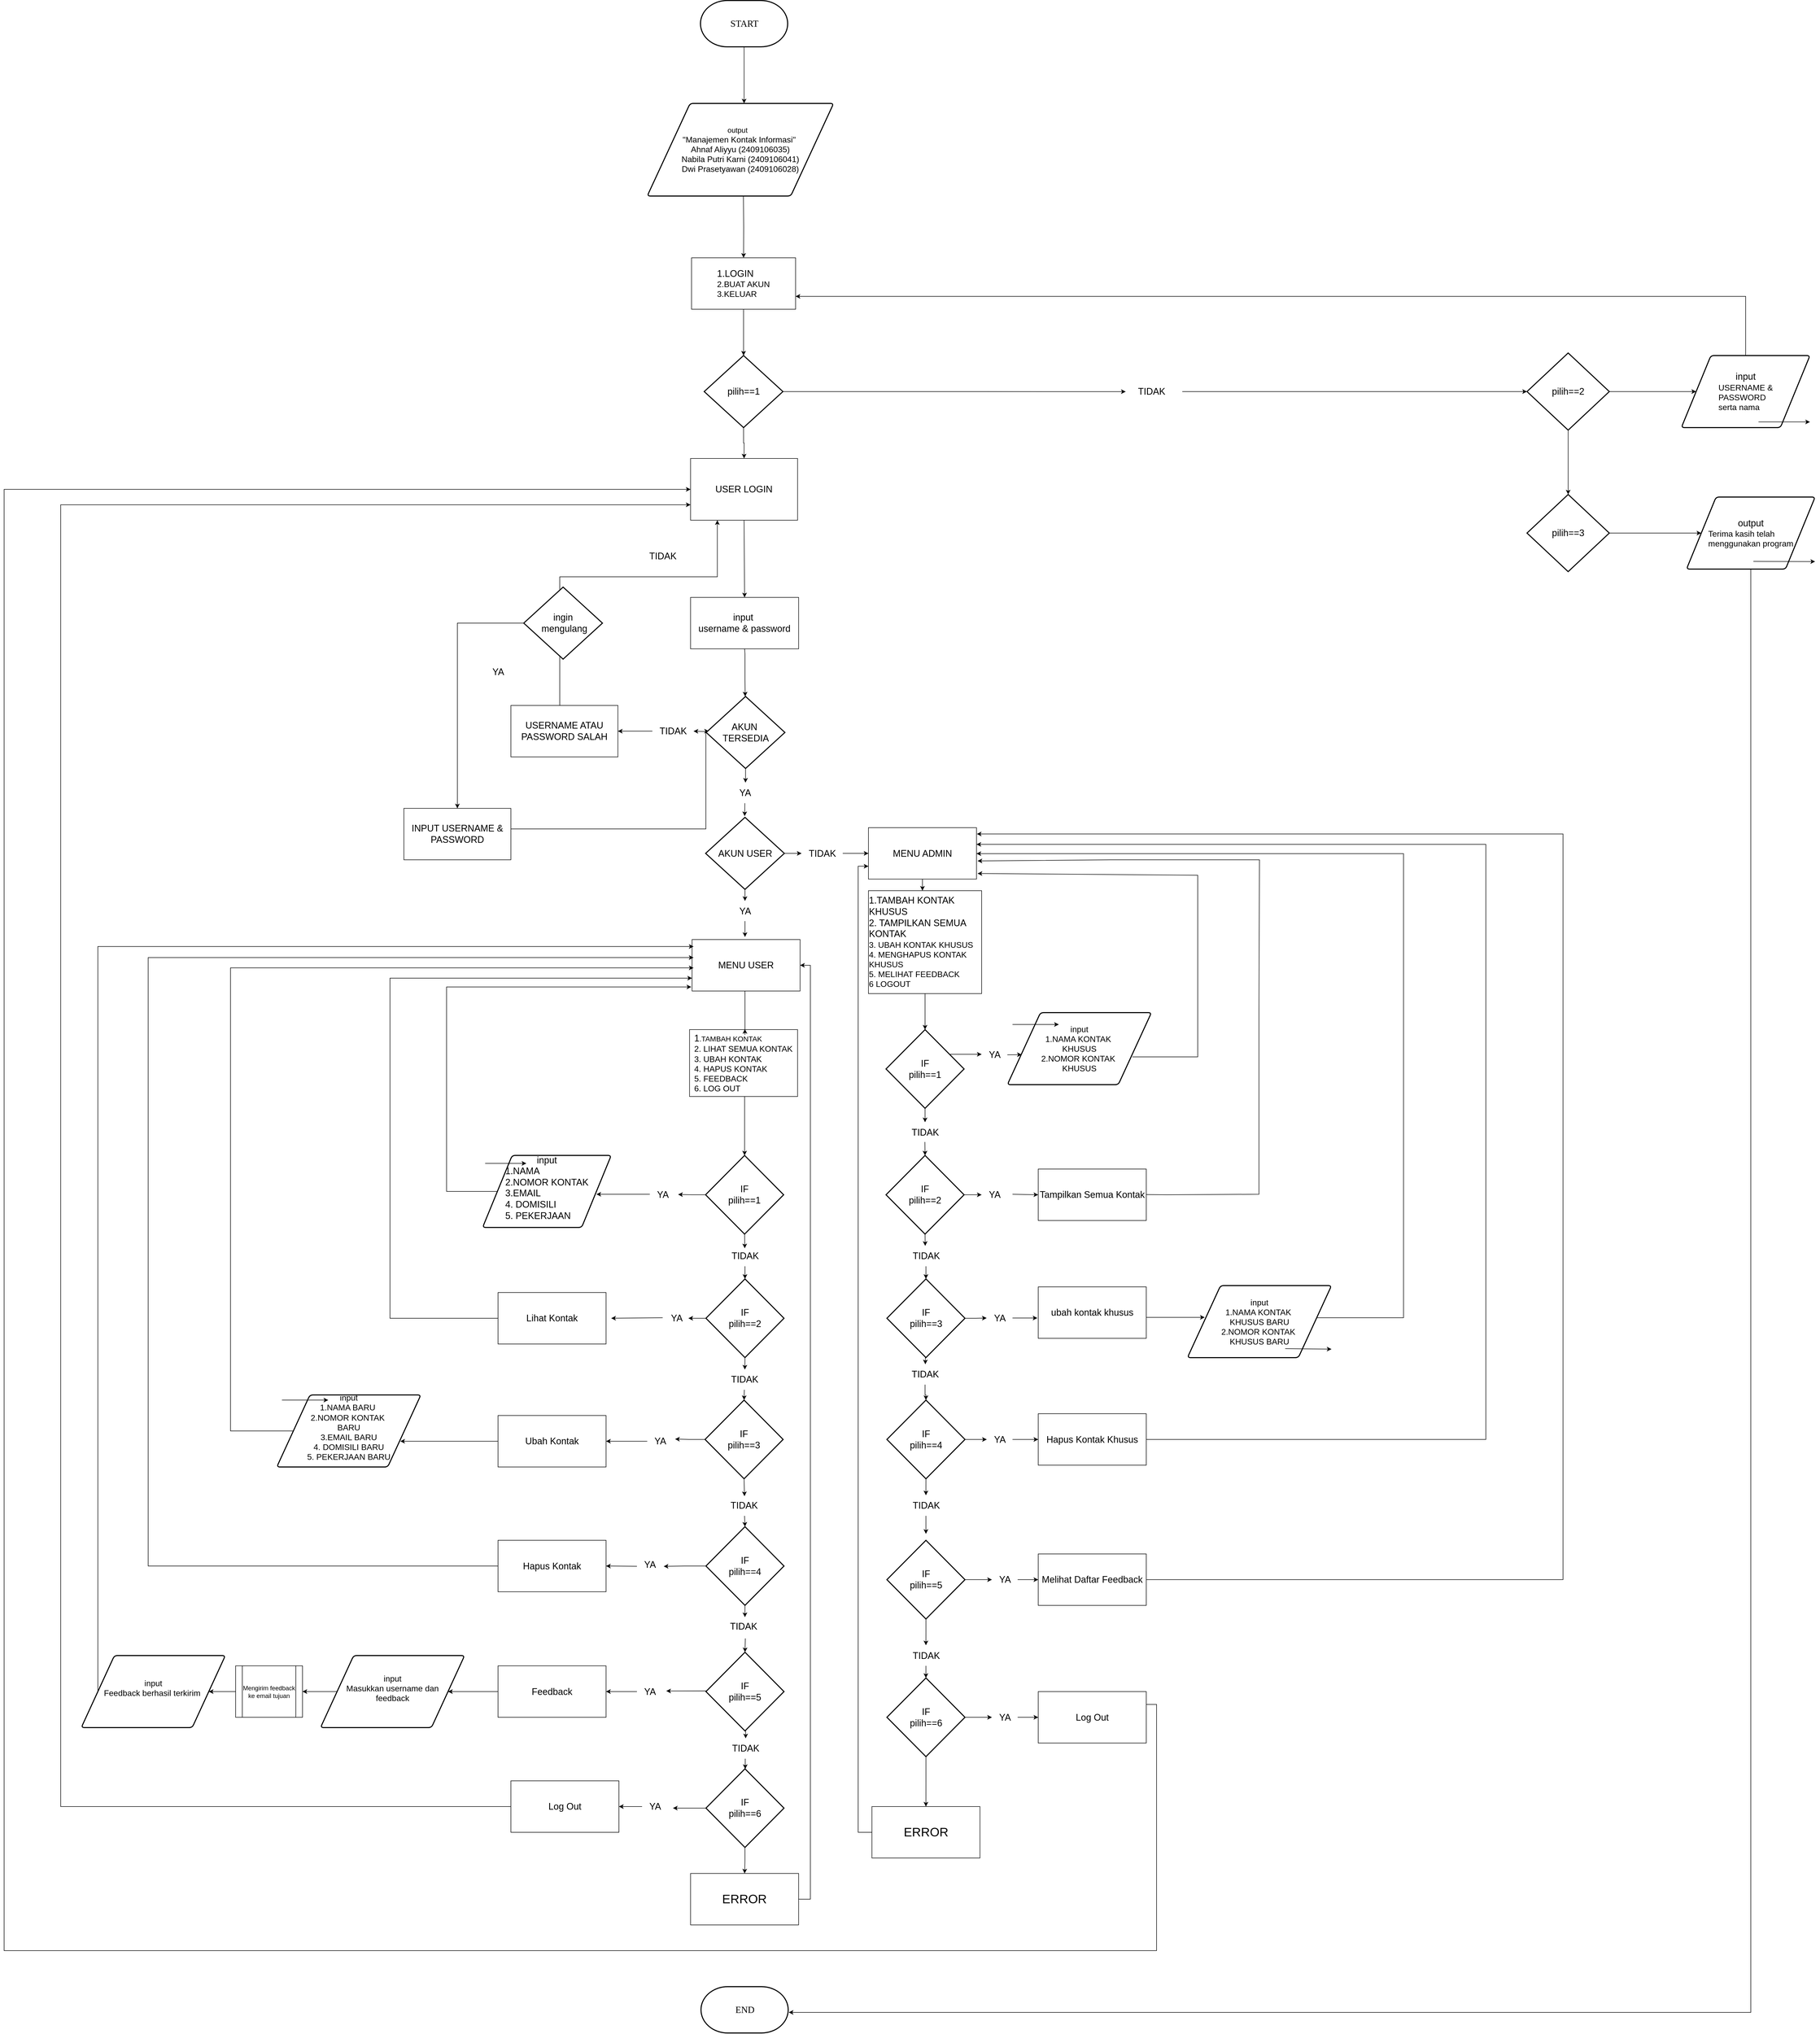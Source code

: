 <mxfile version="24.8.8" pages="2">
  <diagram name="Page-1" id="v0021uvxIV_KChGc3sIn">
    <mxGraphModel dx="5386" dy="3923" grid="1" gridSize="10" guides="1" tooltips="1" connect="1" arrows="1" fold="1" page="1" pageScale="1" pageWidth="850" pageHeight="1100" math="0" shadow="0">
      <root>
        <mxCell id="0" />
        <mxCell id="1" parent="0" />
        <mxCell id="gUQQYlxxlWg2NasRCSm_-6" style="edgeStyle=orthogonalEdgeStyle;rounded=0;orthogonalLoop=1;jettySize=auto;html=1;exitX=0.5;exitY=1;exitDx=0;exitDy=0;exitPerimeter=0;entryX=0.5;entryY=0;entryDx=0;entryDy=0;" parent="1" source="rXHbmidsyB8I2zzbeeDN-1" edge="1">
          <mxGeometry relative="1" as="geometry">
            <mxPoint x="398.26" y="-1720" as="targetPoint" />
          </mxGeometry>
        </mxCell>
        <mxCell id="rXHbmidsyB8I2zzbeeDN-1" value="&lt;font style=&quot;font-size: 18px;&quot;&gt;START&lt;/font&gt;" style="strokeWidth=2;html=1;shape=mxgraph.flowchart.terminator;whiteSpace=wrap;fontFamily=Times New Roman;" parent="1" vertex="1">
          <mxGeometry x="313.51" y="-1920" width="169.5" height="90" as="geometry" />
        </mxCell>
        <mxCell id="rXHbmidsyB8I2zzbeeDN-6" value="&lt;div style=&quot;text-align: left;&quot;&gt;&lt;span style=&quot;background-color: initial;&quot;&gt;&lt;font style=&quot;font-size: 18px;&quot;&gt;1.LOGIN&lt;/font&gt;&lt;/span&gt;&lt;/div&gt;&lt;div style=&quot;text-align: left;&quot;&gt;&lt;font size=&quot;3&quot;&gt;2.BUAT AKUN&lt;/font&gt;&lt;/div&gt;&lt;div style=&quot;text-align: left;&quot;&gt;&lt;font size=&quot;3&quot;&gt;3.KELUAR&lt;/font&gt;&lt;/div&gt;" style="whiteSpace=wrap;html=1;" parent="1" vertex="1">
          <mxGeometry x="296.13" y="-1420" width="202.25" height="100" as="geometry" />
        </mxCell>
        <mxCell id="rXHbmidsyB8I2zzbeeDN-8" value="&lt;font style=&quot;font-size: 18px;&quot;&gt;USER LOGIN&lt;/font&gt;" style="whiteSpace=wrap;html=1;" parent="1" vertex="1">
          <mxGeometry x="294.25" y="-1030" width="208" height="120" as="geometry" />
        </mxCell>
        <mxCell id="rXHbmidsyB8I2zzbeeDN-24" value="" style="endArrow=classic;html=1;rounded=0;exitX=0.5;exitY=1;exitDx=0;exitDy=0;" parent="1" source="NfpK6JRWBrip7_dLDp5m-44" target="WXKAW2A6yFPXHFqB-_A9-13" edge="1">
          <mxGeometry width="50" height="50" relative="1" as="geometry">
            <mxPoint x="400" y="-650" as="sourcePoint" />
            <mxPoint x="432.5" y="-550" as="targetPoint" />
            <Array as="points">
              <mxPoint x="400" y="-650" />
              <mxPoint x="400" y="-640" />
              <mxPoint x="400" y="-620" />
              <mxPoint x="400" y="-600" />
            </Array>
          </mxGeometry>
        </mxCell>
        <mxCell id="rXHbmidsyB8I2zzbeeDN-29" value="" style="endArrow=classic;html=1;rounded=0;exitX=1;exitY=0.5;exitDx=0;exitDy=0;exitPerimeter=0;entryX=0;entryY=0.5;entryDx=0;entryDy=0;" parent="1" source="rXHbmidsyB8I2zzbeeDN-36" target="WXKAW2A6yFPXHFqB-_A9-36" edge="1">
          <mxGeometry width="50" height="50" relative="1" as="geometry">
            <mxPoint x="387" y="-487" as="sourcePoint" />
            <mxPoint x="610" y="-260" as="targetPoint" />
          </mxGeometry>
        </mxCell>
        <mxCell id="rXHbmidsyB8I2zzbeeDN-32" value="" style="endArrow=classic;html=1;rounded=0;exitX=0.5;exitY=1;exitDx=0;exitDy=0;entryX=0.477;entryY=0;entryDx=0;entryDy=0;entryPerimeter=0;" parent="1" source="WXKAW2A6yFPXHFqB-_A9-36" target="WXKAW2A6yFPXHFqB-_A9-40" edge="1">
          <mxGeometry width="50" height="50" relative="1" as="geometry">
            <mxPoint x="685" y="-210" as="sourcePoint" />
            <mxPoint x="745" y="-170" as="targetPoint" />
          </mxGeometry>
        </mxCell>
        <mxCell id="rXHbmidsyB8I2zzbeeDN-34" value="" style="endArrow=classic;html=1;rounded=0;exitX=0.5;exitY=0.978;exitDx=0;exitDy=0;exitPerimeter=0;" parent="1" source="rXHbmidsyB8I2zzbeeDN-37" edge="1">
          <mxGeometry width="50" height="50" relative="1" as="geometry">
            <mxPoint x="430" y="-150" as="sourcePoint" />
            <mxPoint x="400" y="-100" as="targetPoint" />
          </mxGeometry>
        </mxCell>
        <mxCell id="rXHbmidsyB8I2zzbeeDN-53" value="" style="endArrow=classic;html=1;rounded=0;entryX=0;entryY=0.5;entryDx=0;entryDy=0;" parent="1" edge="1">
          <mxGeometry width="50" height="50" relative="1" as="geometry">
            <mxPoint x="920" y="400" as="sourcePoint" />
            <mxPoint x="970" y="401" as="targetPoint" />
          </mxGeometry>
        </mxCell>
        <mxCell id="rXHbmidsyB8I2zzbeeDN-68" value="" style="endArrow=classic;html=1;rounded=0;entryX=0;entryY=0.5;entryDx=0;entryDy=0;entryPerimeter=0;" parent="1" source="NfpK6JRWBrip7_dLDp5m-23" target="WXKAW2A6yFPXHFqB-_A9-73" edge="1">
          <mxGeometry width="50" height="50" relative="1" as="geometry">
            <mxPoint x="375" y="315" as="sourcePoint" />
            <mxPoint x="420" y="630" as="targetPoint" />
          </mxGeometry>
        </mxCell>
        <mxCell id="rXHbmidsyB8I2zzbeeDN-71" value="" style="endArrow=classic;html=1;rounded=0;entryX=0;entryY=0.5;entryDx=0;entryDy=0;entryPerimeter=0;" parent="1" source="NfpK6JRWBrip7_dLDp5m-29" target="WXKAW2A6yFPXHFqB-_A9-72" edge="1">
          <mxGeometry width="50" height="50" relative="1" as="geometry">
            <mxPoint x="430" y="740" as="sourcePoint" />
            <mxPoint x="428.615" y="785" as="targetPoint" />
            <Array as="points" />
          </mxGeometry>
        </mxCell>
        <mxCell id="rXHbmidsyB8I2zzbeeDN-72" value="" style="endArrow=classic;html=1;rounded=0;entryX=1.01;entryY=0.891;entryDx=0;entryDy=0;entryPerimeter=0;exitX=0.868;exitY=0.614;exitDx=0;exitDy=0;exitPerimeter=0;" parent="1" source="WXKAW2A6yFPXHFqB-_A9-52" target="WXKAW2A6yFPXHFqB-_A9-36" edge="1">
          <mxGeometry width="50" height="50" relative="1" as="geometry">
            <mxPoint x="1204.7" y="41.25" as="sourcePoint" />
            <mxPoint x="970" y="-242.5" as="targetPoint" />
            <Array as="points">
              <mxPoint x="1280" y="133" />
              <mxPoint x="1280" y="-102.5" />
              <mxPoint x="1280" y="-220" />
            </Array>
          </mxGeometry>
        </mxCell>
        <mxCell id="rXHbmidsyB8I2zzbeeDN-73" value="" style="endArrow=classic;html=1;rounded=0;entryX=1.01;entryY=0.647;entryDx=0;entryDy=0;entryPerimeter=0;" parent="1" target="WXKAW2A6yFPXHFqB-_A9-36" edge="1">
          <mxGeometry width="50" height="50" relative="1" as="geometry">
            <mxPoint x="1123" y="400" as="sourcePoint" />
            <mxPoint x="970.0" y="-282.2" as="targetPoint" />
            <Array as="points">
              <mxPoint x="1220" y="401" />
              <mxPoint x="1399" y="400" />
              <mxPoint x="1399" y="90" />
              <mxPoint x="1399" y="40" />
              <mxPoint x="1400" y="-250" />
              <mxPoint x="1110" y="-250" />
            </Array>
          </mxGeometry>
        </mxCell>
        <mxCell id="rXHbmidsyB8I2zzbeeDN-75" value="" style="endArrow=classic;html=1;rounded=0;entryX=0.885;entryY=0.539;entryDx=0;entryDy=0;entryPerimeter=0;" parent="1" target="WXKAW2A6yFPXHFqB-_A9-39" edge="1">
          <mxGeometry width="50" height="50" relative="1" as="geometry">
            <mxPoint x="215" y="400" as="sourcePoint" />
            <mxPoint x="244.7" y="263.75" as="targetPoint" />
          </mxGeometry>
        </mxCell>
        <mxCell id="rXHbmidsyB8I2zzbeeDN-77" value="" style="endArrow=classic;html=1;rounded=0;" parent="1" edge="1">
          <mxGeometry width="50" height="50" relative="1" as="geometry">
            <mxPoint x="240" y="640" as="sourcePoint" />
            <mxPoint x="140" y="641" as="targetPoint" />
          </mxGeometry>
        </mxCell>
        <mxCell id="rXHbmidsyB8I2zzbeeDN-79" value="" style="endArrow=classic;html=1;rounded=0;exitX=0;exitY=0.5;exitDx=0;exitDy=0;exitPerimeter=0;entryX=1;entryY=0.5;entryDx=0;entryDy=0;" parent="1" source="NfpK6JRWBrip7_dLDp5m-31" target="WXKAW2A6yFPXHFqB-_A9-120" edge="1">
          <mxGeometry width="50" height="50" relative="1" as="geometry">
            <mxPoint x="390" y="503" as="sourcePoint" />
            <mxPoint x="250" y="503" as="targetPoint" />
          </mxGeometry>
        </mxCell>
        <mxCell id="rXHbmidsyB8I2zzbeeDN-90" value="" style="endArrow=classic;html=1;rounded=0;exitX=0.543;exitY=1.082;exitDx=0;exitDy=0;exitPerimeter=0;entryX=0;entryY=0.5;entryDx=0;entryDy=0;entryPerimeter=0;" parent="1" source="WXKAW2A6yFPXHFqB-_A9-111" target="WXKAW2A6yFPXHFqB-_A9-67" edge="1">
          <mxGeometry width="50" height="50" relative="1" as="geometry">
            <mxPoint x="440" y="1240" as="sourcePoint" />
            <mxPoint x="442.408" y="1300" as="targetPoint" />
          </mxGeometry>
        </mxCell>
        <mxCell id="rXHbmidsyB8I2zzbeeDN-92" style="edgeStyle=orthogonalEdgeStyle;rounded=0;orthogonalLoop=1;jettySize=auto;html=1;exitX=0;exitY=0.5;exitDx=0;exitDy=0;exitPerimeter=0;entryX=1;entryY=0.5;entryDx=0;entryDy=0;" parent="1" source="NfpK6JRWBrip7_dLDp5m-39" edge="1">
          <mxGeometry relative="1" as="geometry">
            <mxPoint x="390" y="923" as="sourcePoint" />
            <mxPoint x="130" y="1366.5" as="targetPoint" />
          </mxGeometry>
        </mxCell>
        <mxCell id="WXKAW2A6yFPXHFqB-_A9-3" style="edgeStyle=orthogonalEdgeStyle;rounded=0;orthogonalLoop=1;jettySize=auto;html=1;exitX=0.5;exitY=1;exitDx=0;exitDy=0;exitPerimeter=0;entryX=0.5;entryY=0;entryDx=0;entryDy=0;" parent="1" source="rXHbmidsyB8I2zzbeeDN-107" target="rXHbmidsyB8I2zzbeeDN-8" edge="1">
          <mxGeometry relative="1" as="geometry" />
        </mxCell>
        <mxCell id="gUQQYlxxlWg2NasRCSm_-1" style="edgeStyle=orthogonalEdgeStyle;rounded=0;orthogonalLoop=1;jettySize=auto;html=1;exitX=1;exitY=0.5;exitDx=0;exitDy=0;exitPerimeter=0;" parent="1" source="rXHbmidsyB8I2zzbeeDN-107" edge="1">
          <mxGeometry relative="1" as="geometry">
            <mxPoint x="1140" y="-1159.852" as="targetPoint" />
          </mxGeometry>
        </mxCell>
        <mxCell id="rXHbmidsyB8I2zzbeeDN-107" value="&lt;font style=&quot;font-size: 18px;&quot;&gt;pilih==1&lt;/font&gt;" style="strokeWidth=2;html=1;shape=mxgraph.flowchart.decision;whiteSpace=wrap;" parent="1" vertex="1">
          <mxGeometry x="320.75" y="-1230" width="153" height="140" as="geometry" />
        </mxCell>
        <mxCell id="gUQQYlxxlWg2NasRCSm_-2" style="edgeStyle=orthogonalEdgeStyle;rounded=0;orthogonalLoop=1;jettySize=auto;html=1;exitX=1;exitY=0.5;exitDx=0;exitDy=0;exitPerimeter=0;" parent="1" source="rXHbmidsyB8I2zzbeeDN-110" target="ZJw0-FnNh-KPuZbI-hhZ-27" edge="1">
          <mxGeometry relative="1" as="geometry" />
        </mxCell>
        <mxCell id="rXHbmidsyB8I2zzbeeDN-110" value="&lt;font style=&quot;font-size: 18px;&quot;&gt;pilih==2&lt;/font&gt;" style="strokeWidth=2;html=1;shape=mxgraph.flowchart.decision;whiteSpace=wrap;" parent="1" vertex="1">
          <mxGeometry x="1920" y="-1235" width="160" height="150" as="geometry" />
        </mxCell>
        <mxCell id="gV-HkSjfAiAgL5ac0c7B-22" value="&lt;font style=&quot;font-size: 18px;&quot;&gt;TIDAK&lt;/font&gt;" style="text;html=1;align=center;verticalAlign=middle;resizable=0;points=[];autosize=1;strokeColor=none;fillColor=none;" parent="1" vertex="1">
          <mxGeometry x="1150" y="-1180" width="80" height="40" as="geometry" />
        </mxCell>
        <mxCell id="NfpK6JRWBrip7_dLDp5m-15" value="" style="endArrow=classic;html=1;rounded=0;entryX=1;entryY=0.5;entryDx=0;entryDy=0;exitX=0;exitY=0.5;exitDx=0;exitDy=0;exitPerimeter=0;" parent="1" target="rXHbmidsyB8I2zzbeeDN-21" edge="1">
          <mxGeometry width="50" height="50" relative="1" as="geometry">
            <mxPoint x="376.5" y="-497.5" as="sourcePoint" />
            <mxPoint x="170" y="-497" as="targetPoint" />
          </mxGeometry>
        </mxCell>
        <mxCell id="rXHbmidsyB8I2zzbeeDN-21" value="&lt;font style=&quot;font-size: 18px;&quot;&gt;TIDAK&lt;/font&gt;" style="text;html=1;align=center;verticalAlign=middle;resizable=0;points=[];autosize=1;strokeColor=none;fillColor=none;" parent="1" vertex="1">
          <mxGeometry x="220" y="-520" width="80" height="40" as="geometry" />
        </mxCell>
        <mxCell id="rXHbmidsyB8I2zzbeeDN-25" value="&lt;font style=&quot;font-size: 18px;&quot;&gt;YA&lt;/font&gt;" style="text;html=1;align=center;verticalAlign=middle;resizable=0;points=[];autosize=1;strokeColor=none;fillColor=none;" parent="1" vertex="1">
          <mxGeometry x="375" y="-400" width="50" height="40" as="geometry" />
        </mxCell>
        <mxCell id="NfpK6JRWBrip7_dLDp5m-17" value="" style="endArrow=classic;html=1;rounded=0;exitX=1;exitY=0.5;exitDx=0;exitDy=0;exitPerimeter=0;entryX=0;entryY=0.5;entryDx=0;entryDy=0;" parent="1" source="WXKAW2A6yFPXHFqB-_A9-30" target="rXHbmidsyB8I2zzbeeDN-36" edge="1">
          <mxGeometry width="50" height="50" relative="1" as="geometry">
            <mxPoint x="456" y="-280" as="sourcePoint" />
            <mxPoint x="610" y="-317" as="targetPoint" />
          </mxGeometry>
        </mxCell>
        <mxCell id="rXHbmidsyB8I2zzbeeDN-36" value="&lt;font style=&quot;font-size: 18px;&quot;&gt;TIDAK&lt;/font&gt;" style="text;html=1;align=center;verticalAlign=middle;resizable=0;points=[];autosize=1;strokeColor=none;fillColor=none;" parent="1" vertex="1">
          <mxGeometry x="510" y="-282.5" width="80" height="40" as="geometry" />
        </mxCell>
        <mxCell id="NfpK6JRWBrip7_dLDp5m-18" value="" style="endArrow=classic;html=1;rounded=0;exitX=0.5;exitY=1;exitDx=0;exitDy=0;exitPerimeter=0;" parent="1" edge="1">
          <mxGeometry width="50" height="50" relative="1" as="geometry">
            <mxPoint x="400" y="-227.5" as="sourcePoint" />
            <mxPoint x="400" y="-170" as="targetPoint" />
            <Array as="points">
              <mxPoint x="400" y="-190" />
            </Array>
          </mxGeometry>
        </mxCell>
        <mxCell id="rXHbmidsyB8I2zzbeeDN-37" value="&lt;font style=&quot;font-size: 18px;&quot;&gt;YA&lt;/font&gt;" style="text;html=1;align=center;verticalAlign=middle;resizable=0;points=[];autosize=1;strokeColor=none;fillColor=none;" parent="1" vertex="1">
          <mxGeometry x="375" y="-170" width="50" height="40" as="geometry" />
        </mxCell>
        <mxCell id="NfpK6JRWBrip7_dLDp5m-19" value="" style="endArrow=classic;html=1;rounded=0;exitX=1;exitY=0.5;exitDx=0;exitDy=0;exitPerimeter=0;" parent="1" edge="1">
          <mxGeometry width="50" height="50" relative="1" as="geometry">
            <mxPoint x="790.0" y="127.99" as="sourcePoint" />
            <mxPoint x="860" y="128" as="targetPoint" />
          </mxGeometry>
        </mxCell>
        <mxCell id="rXHbmidsyB8I2zzbeeDN-55" value="&lt;font style=&quot;font-size: 18px;&quot;&gt;YA&lt;/font&gt;" style="text;html=1;align=center;verticalAlign=middle;resizable=0;points=[];autosize=1;strokeColor=none;fillColor=none;" parent="1" vertex="1">
          <mxGeometry x="860" y="108.5" width="50" height="40" as="geometry" />
        </mxCell>
        <mxCell id="rXHbmidsyB8I2zzbeeDN-56" value="&lt;font style=&quot;font-size: 18px;&quot;&gt;TIDAK&lt;/font&gt;" style="text;html=1;align=center;verticalAlign=middle;resizable=0;points=[];autosize=1;strokeColor=none;fillColor=none;" parent="1" vertex="1">
          <mxGeometry x="710" y="260" width="80" height="40" as="geometry" />
        </mxCell>
        <mxCell id="gV-HkSjfAiAgL5ac0c7B-23" value="&lt;font style=&quot;font-size: 18px;&quot;&gt;TIDAK&lt;/font&gt;" style="text;html=1;align=center;verticalAlign=middle;resizable=0;points=[];autosize=1;strokeColor=none;fillColor=none;" parent="1" vertex="1">
          <mxGeometry x="711.74" y="500" width="80" height="40" as="geometry" />
        </mxCell>
        <mxCell id="gV-HkSjfAiAgL5ac0c7B-24" value="&lt;font style=&quot;font-size: 18px;&quot;&gt;YA&lt;/font&gt;" style="text;html=1;align=center;verticalAlign=middle;resizable=0;points=[];autosize=1;strokeColor=none;fillColor=none;" parent="1" vertex="1">
          <mxGeometry x="860" y="381" width="50" height="40" as="geometry" />
        </mxCell>
        <mxCell id="NfpK6JRWBrip7_dLDp5m-23" value="&lt;font style=&quot;font-size: 18px;&quot;&gt;TIDAK&lt;/font&gt;" style="text;html=1;align=center;verticalAlign=middle;resizable=0;points=[];autosize=1;strokeColor=none;fillColor=none;" parent="1" vertex="1">
          <mxGeometry x="360" y="500" width="80" height="40" as="geometry" />
        </mxCell>
        <mxCell id="NfpK6JRWBrip7_dLDp5m-25" value="&lt;span style=&quot;font-size: 18px;&quot;&gt;YA&lt;/span&gt;" style="text;html=1;align=center;verticalAlign=middle;resizable=0;points=[];autosize=1;strokeColor=none;fillColor=none;" parent="1" vertex="1">
          <mxGeometry x="215" y="381" width="50" height="40" as="geometry" />
        </mxCell>
        <mxCell id="NfpK6JRWBrip7_dLDp5m-27" value="&lt;font style=&quot;font-size: 18px;&quot;&gt;YA&lt;/font&gt;" style="text;html=1;align=center;verticalAlign=middle;resizable=0;points=[];autosize=1;strokeColor=none;fillColor=none;" parent="1" vertex="1">
          <mxGeometry x="242.25" y="621" width="50" height="40" as="geometry" />
        </mxCell>
        <mxCell id="NfpK6JRWBrip7_dLDp5m-31" value="&lt;font style=&quot;font-size: 18px;&quot;&gt;YA&lt;/font&gt;" style="text;html=1;align=center;verticalAlign=middle;resizable=0;points=[];autosize=1;strokeColor=none;fillColor=none;" parent="1" vertex="1">
          <mxGeometry x="210" y="860" width="50" height="40" as="geometry" />
        </mxCell>
        <mxCell id="NfpK6JRWBrip7_dLDp5m-35" value="&lt;font style=&quot;font-size: 18px;&quot;&gt;YA&lt;/font&gt;" style="text;html=1;align=center;verticalAlign=middle;resizable=0;points=[];autosize=1;strokeColor=none;fillColor=none;" parent="1" vertex="1">
          <mxGeometry x="190" y="1100" width="50" height="40" as="geometry" />
        </mxCell>
        <mxCell id="NfpK6JRWBrip7_dLDp5m-38" value="" style="endArrow=classic;html=1;rounded=0;entryX=0;entryY=0.5;entryDx=0;entryDy=0;entryPerimeter=0;" parent="1" source="NfpK6JRWBrip7_dLDp5m-37" target="WXKAW2A6yFPXHFqB-_A9-69" edge="1">
          <mxGeometry width="50" height="50" relative="1" as="geometry">
            <mxPoint x="443" y="1060" as="sourcePoint" />
            <mxPoint x="435" y="1070" as="targetPoint" />
          </mxGeometry>
        </mxCell>
        <mxCell id="NfpK6JRWBrip7_dLDp5m-37" value="&lt;font style=&quot;font-size: 18px;&quot;&gt;TIDAK&lt;/font&gt;" style="text;html=1;align=center;verticalAlign=middle;resizable=0;points=[];autosize=1;strokeColor=none;fillColor=none;" parent="1" vertex="1">
          <mxGeometry x="358.26" y="985" width="80" height="40" as="geometry" />
        </mxCell>
        <mxCell id="NfpK6JRWBrip7_dLDp5m-39" value="&lt;font style=&quot;font-size: 18px;&quot;&gt;YA&lt;/font&gt;" style="text;html=1;align=center;verticalAlign=middle;resizable=0;points=[];autosize=1;strokeColor=none;fillColor=none;" parent="1" vertex="1">
          <mxGeometry x="190" y="1346.5" width="50" height="40" as="geometry" />
        </mxCell>
        <mxCell id="NfpK6JRWBrip7_dLDp5m-45" value="" style="endArrow=classic;html=1;rounded=0;entryX=0.5;entryY=0;entryDx=0;entryDy=0;entryPerimeter=0;exitX=0.5;exitY=1;exitDx=0;exitDy=0;" parent="1" source="rXHbmidsyB8I2zzbeeDN-8" target="NfpK6JRWBrip7_dLDp5m-44" edge="1">
          <mxGeometry width="50" height="50" relative="1" as="geometry">
            <mxPoint x="433" y="-910" as="sourcePoint" />
            <mxPoint x="433" y="-550" as="targetPoint" />
          </mxGeometry>
        </mxCell>
        <mxCell id="NfpK6JRWBrip7_dLDp5m-44" value="&lt;font style=&quot;font-size: 18px;&quot;&gt;input&amp;nbsp;&lt;/font&gt;&lt;div&gt;&lt;font style=&quot;font-size: 18px;&quot;&gt;&lt;font style=&quot;&quot;&gt;username&amp;nbsp;&lt;/font&gt;&lt;span style=&quot;background-color: initial;&quot;&gt;&amp;amp; password&lt;/span&gt;&lt;/font&gt;&lt;/div&gt;" style="whiteSpace=wrap;html=1;" parent="1" vertex="1">
          <mxGeometry x="294.25" y="-760" width="210" height="100" as="geometry" />
        </mxCell>
        <mxCell id="NfpK6JRWBrip7_dLDp5m-48" value="&lt;font style=&quot;font-size: 18px;&quot;&gt;YA&lt;/font&gt;" style="text;html=1;align=center;verticalAlign=middle;resizable=0;points=[];autosize=1;strokeColor=none;fillColor=none;" parent="1" vertex="1">
          <mxGeometry x="-105" y="-635" width="50" height="40" as="geometry" />
        </mxCell>
        <mxCell id="NfpK6JRWBrip7_dLDp5m-52" value="&lt;font style=&quot;font-size: 18px;&quot;&gt;TIDAK&lt;/font&gt;" style="text;html=1;align=center;verticalAlign=middle;resizable=0;points=[];autosize=1;strokeColor=none;fillColor=none;" parent="1" vertex="1">
          <mxGeometry x="200" y="-860" width="80" height="40" as="geometry" />
        </mxCell>
        <mxCell id="ZJw0-FnNh-KPuZbI-hhZ-21" style="edgeStyle=orthogonalEdgeStyle;rounded=0;orthogonalLoop=1;jettySize=auto;html=1;entryX=0;entryY=0.5;entryDx=0;entryDy=0;entryPerimeter=0;" parent="1" source="WXKAW2A6yFPXHFqB-_A9-25" edge="1">
          <mxGeometry relative="1" as="geometry">
            <Array as="points">
              <mxPoint x="324" y="-310" />
              <mxPoint x="324" y="-500" />
            </Array>
            <mxPoint x="-136.5" y="-365" as="sourcePoint" />
            <mxPoint x="330" y="-500" as="targetPoint" />
          </mxGeometry>
        </mxCell>
        <mxCell id="5L33_iz6L0a8wc0iQSGg-2" style="edgeStyle=orthogonalEdgeStyle;rounded=0;orthogonalLoop=1;jettySize=auto;html=1;exitX=0.5;exitY=0;exitDx=0;exitDy=0;entryX=1;entryY=0.75;entryDx=0;entryDy=0;" edge="1" parent="1" source="ZJw0-FnNh-KPuZbI-hhZ-27" target="rXHbmidsyB8I2zzbeeDN-6">
          <mxGeometry relative="1" as="geometry" />
        </mxCell>
        <mxCell id="ZJw0-FnNh-KPuZbI-hhZ-27" value="&lt;font style=&quot;font-size: 18px;&quot;&gt;input&lt;br style=&quot;border-color: var(--border-color);&quot;&gt;&lt;/font&gt;&lt;div style=&quot;text-align: left;&quot;&gt;&lt;font size=&quot;3&quot;&gt;USERNAME&amp;nbsp;&lt;/font&gt;&lt;span style=&quot;background-color: initial; font-size: medium;&quot;&gt;&amp;amp;&lt;/span&gt;&lt;/div&gt;&lt;div style=&quot;text-align: left;&quot;&gt;&lt;span style=&quot;background-color: initial; font-size: medium;&quot;&gt;PASSWORD&amp;nbsp;&lt;/span&gt;&lt;/div&gt;&lt;div style=&quot;text-align: left;&quot;&gt;&lt;span style=&quot;background-color: initial; font-size: medium;&quot;&gt;serta nama&lt;/span&gt;&lt;/div&gt;" style="shape=parallelogram;html=1;strokeWidth=2;perimeter=parallelogramPerimeter;whiteSpace=wrap;rounded=1;arcSize=12;size=0.23;align=center;" parent="1" vertex="1">
          <mxGeometry x="2220" y="-1230" width="250" height="140" as="geometry" />
        </mxCell>
        <mxCell id="ZJw0-FnNh-KPuZbI-hhZ-30" value="" style="endArrow=classic;html=1;rounded=0;" parent="1" edge="1">
          <mxGeometry width="50" height="50" relative="1" as="geometry">
            <mxPoint x="2370" y="-1101" as="sourcePoint" />
            <mxPoint x="2470" y="-1101" as="targetPoint" />
          </mxGeometry>
        </mxCell>
        <mxCell id="WXKAW2A6yFPXHFqB-_A9-12" style="edgeStyle=orthogonalEdgeStyle;rounded=0;orthogonalLoop=1;jettySize=auto;html=1;exitX=0.5;exitY=0;exitDx=0;exitDy=0;entryX=0.25;entryY=1;entryDx=0;entryDy=0;" parent="1" source="WXKAW2A6yFPXHFqB-_A9-6" target="rXHbmidsyB8I2zzbeeDN-8" edge="1">
          <mxGeometry relative="1" as="geometry">
            <Array as="points">
              <mxPoint x="40" y="-550" />
              <mxPoint x="40" y="-800" />
              <mxPoint x="346" y="-800" />
            </Array>
          </mxGeometry>
        </mxCell>
        <mxCell id="WXKAW2A6yFPXHFqB-_A9-6" value="&lt;span style=&quot;font-size: 18px;&quot;&gt;USERNAME ATAU&lt;/span&gt;&lt;div&gt;&lt;span style=&quot;font-size: 18px;&quot;&gt;PASSWORD SALAH&lt;/span&gt;&lt;/div&gt;" style="whiteSpace=wrap;html=1;" parent="1" vertex="1">
          <mxGeometry x="-55" y="-550" width="208" height="100" as="geometry" />
        </mxCell>
        <mxCell id="WXKAW2A6yFPXHFqB-_A9-9" value="&lt;font style=&quot;font-size: 18px;&quot;&gt;ingin&lt;/font&gt;&lt;div&gt;&lt;font style=&quot;font-size: 18px;&quot;&gt;&amp;nbsp;mengulang&lt;/font&gt;&lt;/div&gt;" style="strokeWidth=2;html=1;shape=mxgraph.flowchart.decision;whiteSpace=wrap;" parent="1" vertex="1">
          <mxGeometry x="-30" y="-780" width="153" height="140" as="geometry" />
        </mxCell>
        <mxCell id="WXKAW2A6yFPXHFqB-_A9-27" style="edgeStyle=orthogonalEdgeStyle;rounded=0;orthogonalLoop=1;jettySize=auto;html=1;exitX=0.5;exitY=1;exitDx=0;exitDy=0;exitPerimeter=0;" parent="1" source="WXKAW2A6yFPXHFqB-_A9-13" edge="1">
          <mxGeometry relative="1" as="geometry">
            <mxPoint x="400.952" y="-400" as="targetPoint" />
            <Array as="points">
              <mxPoint x="401" y="-410" />
              <mxPoint x="401" y="-410" />
            </Array>
          </mxGeometry>
        </mxCell>
        <mxCell id="WXKAW2A6yFPXHFqB-_A9-13" value="&lt;span style=&quot;font-size: 18px;&quot;&gt;AKUN&amp;nbsp;&lt;/span&gt;&lt;div&gt;&lt;span style=&quot;font-size: 18px;&quot;&gt;TERSEDIA&lt;/span&gt;&lt;/div&gt;" style="strokeWidth=2;html=1;shape=mxgraph.flowchart.decision;whiteSpace=wrap;" parent="1" vertex="1">
          <mxGeometry x="324.63" y="-567.5" width="153" height="140" as="geometry" />
        </mxCell>
        <mxCell id="WXKAW2A6yFPXHFqB-_A9-16" value="" style="endArrow=classic;html=1;rounded=0;entryX=0;entryY=0.5;entryDx=0;entryDy=0;entryPerimeter=0;" parent="1" target="rXHbmidsyB8I2zzbeeDN-110" edge="1">
          <mxGeometry width="50" height="50" relative="1" as="geometry">
            <mxPoint x="1250" y="-1160" as="sourcePoint" />
            <mxPoint x="1770" y="-1330" as="targetPoint" />
            <Array as="points">
              <mxPoint x="1390" y="-1160" />
            </Array>
          </mxGeometry>
        </mxCell>
        <mxCell id="5L33_iz6L0a8wc0iQSGg-3" style="edgeStyle=orthogonalEdgeStyle;rounded=0;orthogonalLoop=1;jettySize=auto;html=1;exitX=0.5;exitY=1;exitDx=0;exitDy=0;" edge="1" parent="1" source="WXKAW2A6yFPXHFqB-_A9-18">
          <mxGeometry relative="1" as="geometry">
            <mxPoint x="485" y="1990" as="targetPoint" />
            <Array as="points">
              <mxPoint x="2355" y="1990" />
            </Array>
          </mxGeometry>
        </mxCell>
        <mxCell id="WXKAW2A6yFPXHFqB-_A9-18" value="&lt;font style=&quot;font-size: 18px;&quot;&gt;output&lt;br style=&quot;border-color: var(--border-color);&quot;&gt;&lt;/font&gt;&lt;div style=&quot;text-align: left;&quot;&gt;&lt;font size=&quot;3&quot;&gt;Terima kasih telah&amp;nbsp;&lt;/font&gt;&lt;/div&gt;&lt;div style=&quot;text-align: left;&quot;&gt;&lt;font size=&quot;3&quot;&gt;menggunakan program&lt;/font&gt;&lt;/div&gt;" style="shape=parallelogram;html=1;strokeWidth=2;perimeter=parallelogramPerimeter;whiteSpace=wrap;rounded=1;arcSize=12;size=0.23;align=center;" parent="1" vertex="1">
          <mxGeometry x="2230" y="-955" width="250" height="140" as="geometry" />
        </mxCell>
        <mxCell id="WXKAW2A6yFPXHFqB-_A9-19" value="" style="endArrow=classic;html=1;rounded=0;exitX=1;exitY=0.75;exitDx=0;exitDy=0;" parent="1" edge="1">
          <mxGeometry width="50" height="50" relative="1" as="geometry">
            <mxPoint x="2360.003" y="-830.0" as="sourcePoint" />
            <mxPoint x="2480" y="-829.64" as="targetPoint" />
            <Array as="points" />
          </mxGeometry>
        </mxCell>
        <mxCell id="WXKAW2A6yFPXHFqB-_A9-93" style="edgeStyle=orthogonalEdgeStyle;rounded=0;orthogonalLoop=1;jettySize=auto;html=1;exitX=1;exitY=0.5;exitDx=0;exitDy=0;exitPerimeter=0;entryX=0;entryY=0.5;entryDx=0;entryDy=0;" parent="1" source="WXKAW2A6yFPXHFqB-_A9-21" target="WXKAW2A6yFPXHFqB-_A9-18" edge="1">
          <mxGeometry relative="1" as="geometry" />
        </mxCell>
        <mxCell id="WXKAW2A6yFPXHFqB-_A9-21" value="&lt;font style=&quot;font-size: 18px;&quot;&gt;pilih==3&lt;/font&gt;" style="strokeWidth=2;html=1;shape=mxgraph.flowchart.decision;whiteSpace=wrap;" parent="1" vertex="1">
          <mxGeometry x="1920" y="-960" width="160" height="150" as="geometry" />
        </mxCell>
        <mxCell id="WXKAW2A6yFPXHFqB-_A9-22" value="&lt;span style=&quot;font-size: 18px;&quot;&gt;END&lt;/span&gt;" style="strokeWidth=2;html=1;shape=mxgraph.flowchart.terminator;whiteSpace=wrap;fontFamily=Times New Roman;" parent="1" vertex="1">
          <mxGeometry x="314.5" y="1940" width="169.5" height="90" as="geometry" />
        </mxCell>
        <mxCell id="WXKAW2A6yFPXHFqB-_A9-24" style="edgeStyle=orthogonalEdgeStyle;rounded=0;orthogonalLoop=1;jettySize=auto;html=1;exitX=0;exitY=0.5;exitDx=0;exitDy=0;exitPerimeter=0;entryX=0.5;entryY=0;entryDx=0;entryDy=0;" parent="1" source="WXKAW2A6yFPXHFqB-_A9-9" target="WXKAW2A6yFPXHFqB-_A9-25" edge="1">
          <mxGeometry relative="1" as="geometry">
            <mxPoint x="-159.9" y="-391.595" as="targetPoint" />
          </mxGeometry>
        </mxCell>
        <mxCell id="WXKAW2A6yFPXHFqB-_A9-25" value="&lt;span style=&quot;font-size: 18px;&quot;&gt;INPUT USERNAME &amp;amp; PASSWORD&lt;/span&gt;" style="whiteSpace=wrap;html=1;" parent="1" vertex="1">
          <mxGeometry x="-263" y="-350" width="208" height="100" as="geometry" />
        </mxCell>
        <mxCell id="WXKAW2A6yFPXHFqB-_A9-26" value="" style="endArrow=classic;html=1;rounded=0;entryX=1;entryY=0.5;entryDx=0;entryDy=0;" parent="1" target="WXKAW2A6yFPXHFqB-_A9-6" edge="1">
          <mxGeometry width="50" height="50" relative="1" as="geometry">
            <mxPoint x="220" y="-500" as="sourcePoint" />
            <mxPoint x="170" y="-500" as="targetPoint" />
            <Array as="points" />
          </mxGeometry>
        </mxCell>
        <mxCell id="WXKAW2A6yFPXHFqB-_A9-30" value="&lt;span style=&quot;font-size: 18px;&quot;&gt;AKUN&amp;nbsp;&lt;/span&gt;&lt;span style=&quot;font-size: 18px; background-color: initial;&quot;&gt;USER&lt;/span&gt;" style="strokeWidth=2;html=1;shape=mxgraph.flowchart.decision;whiteSpace=wrap;" parent="1" vertex="1">
          <mxGeometry x="323.5" y="-332.5" width="153" height="140" as="geometry" />
        </mxCell>
        <mxCell id="WXKAW2A6yFPXHFqB-_A9-31" value="" style="endArrow=classic;html=1;rounded=0;entryX=0.496;entryY=-0.017;entryDx=0;entryDy=0;entryPerimeter=0;" parent="1" source="rXHbmidsyB8I2zzbeeDN-25" target="WXKAW2A6yFPXHFqB-_A9-30" edge="1">
          <mxGeometry width="50" height="50" relative="1" as="geometry">
            <mxPoint x="360" y="-360" as="sourcePoint" />
            <mxPoint x="410" y="-370" as="targetPoint" />
          </mxGeometry>
        </mxCell>
        <mxCell id="WXKAW2A6yFPXHFqB-_A9-32" value="&lt;span style=&quot;font-size: 18px;&quot;&gt;MENU USER&lt;/span&gt;" style="whiteSpace=wrap;html=1;" parent="1" vertex="1">
          <mxGeometry x="297.13" y="-95" width="210" height="100" as="geometry" />
        </mxCell>
        <mxCell id="WXKAW2A6yFPXHFqB-_A9-36" value="&lt;span style=&quot;font-size: 18px;&quot;&gt;MENU ADMIN&lt;/span&gt;" style="whiteSpace=wrap;html=1;" parent="1" vertex="1">
          <mxGeometry x="640" y="-312.5" width="210" height="100" as="geometry" />
        </mxCell>
        <mxCell id="5L33_iz6L0a8wc0iQSGg-4" style="edgeStyle=orthogonalEdgeStyle;rounded=0;orthogonalLoop=1;jettySize=auto;html=1;exitX=0;exitY=0.5;exitDx=0;exitDy=0;entryX=-0.007;entryY=0.921;entryDx=0;entryDy=0;entryPerimeter=0;" edge="1" parent="1" source="WXKAW2A6yFPXHFqB-_A9-39" target="WXKAW2A6yFPXHFqB-_A9-32">
          <mxGeometry relative="1" as="geometry">
            <mxPoint x="130" y="160" as="targetPoint" />
            <Array as="points">
              <mxPoint x="-180" y="395" />
              <mxPoint x="-180" y="-3" />
            </Array>
          </mxGeometry>
        </mxCell>
        <mxCell id="WXKAW2A6yFPXHFqB-_A9-39" value="&lt;font style=&quot;font-size: 18px;&quot;&gt;input&lt;br style=&quot;border-color: var(--border-color);&quot;&gt;&lt;/font&gt;&lt;div style=&quot;text-align: left;&quot;&gt;&lt;span style=&quot;background-color: initial;&quot;&gt;&lt;font style=&quot;font-size: 18px;&quot;&gt;1.NAMA&lt;/font&gt;&lt;/span&gt;&lt;/div&gt;&lt;div&gt;&lt;span style=&quot;background-color: initial;&quot;&gt;&lt;font style=&quot;font-size: 18px;&quot;&gt;2.NOMOR KONTAK&lt;/font&gt;&lt;/span&gt;&lt;/div&gt;&lt;div style=&quot;text-align: left;&quot;&gt;&lt;span style=&quot;background-color: initial;&quot;&gt;&lt;font style=&quot;font-size: 18px;&quot;&gt;3.EMAIL&lt;/font&gt;&lt;/span&gt;&lt;/div&gt;&lt;div style=&quot;text-align: left;&quot;&gt;&lt;span style=&quot;background-color: initial;&quot;&gt;&lt;font style=&quot;font-size: 18px;&quot;&gt;4. DOMISILI&lt;/font&gt;&lt;/span&gt;&lt;/div&gt;&lt;div style=&quot;text-align: left;&quot;&gt;&lt;span style=&quot;background-color: initial;&quot;&gt;&lt;font style=&quot;font-size: 18px;&quot;&gt;5. PEKERJAAN&lt;/font&gt;&lt;/span&gt;&lt;/div&gt;&lt;div style=&quot;text-align: left;&quot;&gt;&lt;br&gt;&lt;/div&gt;" style="shape=parallelogram;html=1;strokeWidth=2;perimeter=parallelogramPerimeter;whiteSpace=wrap;rounded=1;arcSize=12;size=0.23;align=center;" parent="1" vertex="1">
          <mxGeometry x="-110" y="324.5" width="250" height="140" as="geometry" />
        </mxCell>
        <mxCell id="WXKAW2A6yFPXHFqB-_A9-40" value="&lt;div style=&quot;text-align: left;&quot;&gt;&lt;font style=&quot;font-size: 18px;&quot;&gt;1.TAMBAH KONTAK KHUSUS&lt;/font&gt;&lt;/div&gt;&lt;div style=&quot;text-align: left;&quot;&gt;&lt;font style=&quot;font-size: 18px;&quot;&gt;2. TAMPILKAN SEMUA KONTAK&lt;/font&gt;&lt;/div&gt;&lt;div style=&quot;text-align: left;&quot;&gt;&lt;font size=&quot;3&quot;&gt;3. UBAH KONTAK KHUSUS&lt;/font&gt;&lt;/div&gt;&lt;div style=&quot;text-align: left;&quot;&gt;&lt;font size=&quot;3&quot;&gt;4. MENGHAPUS KONTAK KHUSUS&lt;/font&gt;&lt;/div&gt;&lt;div style=&quot;text-align: left;&quot;&gt;&lt;font size=&quot;3&quot;&gt;5. MELIHAT FEEDBACK&lt;/font&gt;&lt;/div&gt;&lt;div style=&quot;text-align: left;&quot;&gt;&lt;font size=&quot;3&quot;&gt;6 LOGOUT&lt;/font&gt;&lt;/div&gt;" style="whiteSpace=wrap;html=1;" parent="1" vertex="1">
          <mxGeometry x="640" y="-190" width="220" height="200" as="geometry" />
        </mxCell>
        <mxCell id="WXKAW2A6yFPXHFqB-_A9-43" style="edgeStyle=orthogonalEdgeStyle;rounded=0;orthogonalLoop=1;jettySize=auto;html=1;exitX=1;exitY=0.5;exitDx=0;exitDy=0;exitPerimeter=0;" parent="1" source="WXKAW2A6yFPXHFqB-_A9-41" edge="1">
          <mxGeometry relative="1" as="geometry">
            <mxPoint x="749.742" y="200" as="targetPoint" />
          </mxGeometry>
        </mxCell>
        <mxCell id="WXKAW2A6yFPXHFqB-_A9-76" style="edgeStyle=orthogonalEdgeStyle;rounded=0;orthogonalLoop=1;jettySize=auto;html=1;exitX=1;exitY=0.5;exitDx=0;exitDy=0;exitPerimeter=0;" parent="1" source="WXKAW2A6yFPXHFqB-_A9-41" target="rXHbmidsyB8I2zzbeeDN-56" edge="1">
          <mxGeometry relative="1" as="geometry" />
        </mxCell>
        <mxCell id="WXKAW2A6yFPXHFqB-_A9-41" value="&lt;span style=&quot;font-size: 18px;&quot;&gt;IF&lt;/span&gt;&lt;div&gt;&lt;span style=&quot;font-size: 18px;&quot;&gt;pilih==1&lt;/span&gt;&lt;/div&gt;" style="strokeWidth=2;html=1;shape=mxgraph.flowchart.decision;whiteSpace=wrap;direction=south;" parent="1" vertex="1">
          <mxGeometry x="674.13" y="80" width="151.74" height="153" as="geometry" />
        </mxCell>
        <mxCell id="WXKAW2A6yFPXHFqB-_A9-42" style="edgeStyle=orthogonalEdgeStyle;rounded=0;orthogonalLoop=1;jettySize=auto;html=1;exitX=0.5;exitY=1;exitDx=0;exitDy=0;entryX=0;entryY=0.5;entryDx=0;entryDy=0;entryPerimeter=0;" parent="1" source="WXKAW2A6yFPXHFqB-_A9-40" target="WXKAW2A6yFPXHFqB-_A9-41" edge="1">
          <mxGeometry relative="1" as="geometry">
            <Array as="points">
              <mxPoint x="750" y="20" />
            </Array>
          </mxGeometry>
        </mxCell>
        <mxCell id="WXKAW2A6yFPXHFqB-_A9-44" value="" style="edgeStyle=orthogonalEdgeStyle;rounded=0;orthogonalLoop=1;jettySize=auto;html=1;" parent="1" source="WXKAW2A6yFPXHFqB-_A9-61" target="WXKAW2A6yFPXHFqB-_A9-36" edge="1">
          <mxGeometry relative="1" as="geometry">
            <Array as="points">
              <mxPoint x="1680" y="640" />
              <mxPoint x="1680" y="-262" />
            </Array>
            <mxPoint x="1295.964" y="522.309" as="sourcePoint" />
            <mxPoint x="960" y="-390" as="targetPoint" />
          </mxGeometry>
        </mxCell>
        <mxCell id="WXKAW2A6yFPXHFqB-_A9-52" value="&lt;font size=&quot;3&quot;&gt;input&lt;/font&gt;&lt;br&gt;&lt;div&gt;&lt;span style=&quot;font-size: medium; background-color: initial;&quot;&gt;1.NAMA KONTAK&amp;nbsp;&lt;/span&gt;&lt;/div&gt;&lt;div&gt;&lt;span style=&quot;font-size: medium; background-color: initial;&quot;&gt;KHUSUS&lt;/span&gt;&lt;/div&gt;&lt;div&gt;&lt;span style=&quot;font-size: medium; background-color: initial;&quot;&gt;2.NOMOR KONTAK&amp;nbsp;&lt;/span&gt;&lt;/div&gt;&lt;div&gt;&lt;span style=&quot;font-size: medium; background-color: initial;&quot;&gt;KHUSUS&lt;/span&gt;&lt;/div&gt;" style="shape=parallelogram;html=1;strokeWidth=2;perimeter=parallelogramPerimeter;whiteSpace=wrap;rounded=1;arcSize=12;size=0.23;align=center;" parent="1" vertex="1">
          <mxGeometry x="910" y="47" width="280" height="140" as="geometry" />
        </mxCell>
        <mxCell id="WXKAW2A6yFPXHFqB-_A9-56" value="" style="endArrow=classic;html=1;rounded=0;" parent="1" edge="1">
          <mxGeometry width="50" height="50" relative="1" as="geometry">
            <mxPoint x="920" y="70" as="sourcePoint" />
            <mxPoint x="1010" y="70" as="targetPoint" />
          </mxGeometry>
        </mxCell>
        <mxCell id="WXKAW2A6yFPXHFqB-_A9-61" value="&lt;font size=&quot;3&quot;&gt;input&lt;/font&gt;&lt;br&gt;&lt;div&gt;&lt;span style=&quot;font-size: medium; background-color: initial;&quot;&gt;1.NAMA KONTAK&amp;nbsp;&lt;/span&gt;&lt;/div&gt;&lt;div&gt;&lt;span style=&quot;font-size: medium; background-color: initial;&quot;&gt;KHUSUS BARU&lt;/span&gt;&lt;/div&gt;&lt;div&gt;&lt;span style=&quot;font-size: medium; background-color: initial;&quot;&gt;2.NOMOR KONTAK&amp;nbsp;&lt;/span&gt;&lt;/div&gt;&lt;div&gt;&lt;span style=&quot;font-size: medium; background-color: initial;&quot;&gt;KHUSUS BARU&lt;/span&gt;&lt;/div&gt;" style="shape=parallelogram;html=1;strokeWidth=2;perimeter=parallelogramPerimeter;whiteSpace=wrap;rounded=1;arcSize=12;size=0.23;align=center;" parent="1" vertex="1">
          <mxGeometry x="1260" y="577.5" width="280" height="140" as="geometry" />
        </mxCell>
        <mxCell id="WXKAW2A6yFPXHFqB-_A9-66" value="" style="endArrow=classic;html=1;rounded=0;" parent="1" edge="1">
          <mxGeometry width="50" height="50" relative="1" as="geometry">
            <mxPoint x="910" y="129" as="sourcePoint" />
            <mxPoint x="938" y="128.61" as="targetPoint" />
          </mxGeometry>
        </mxCell>
        <mxCell id="WXKAW2A6yFPXHFqB-_A9-67" value="&lt;span style=&quot;font-size: 18px;&quot;&gt;IF&lt;/span&gt;&lt;div&gt;&lt;span style=&quot;font-size: 18px;&quot;&gt;pilih==5&lt;/span&gt;&lt;/div&gt;" style="strokeWidth=2;html=1;shape=mxgraph.flowchart.decision;whiteSpace=wrap;direction=south;" parent="1" vertex="1">
          <mxGeometry x="324.13" y="1290" width="151.74" height="153" as="geometry" />
        </mxCell>
        <mxCell id="WXKAW2A6yFPXHFqB-_A9-88" style="edgeStyle=orthogonalEdgeStyle;rounded=0;orthogonalLoop=1;jettySize=auto;html=1;entryX=0;entryY=0.5;entryDx=0;entryDy=0;" parent="1" source="-HIsrEYuNSBhbyxjXifA-12" target="WXKAW2A6yFPXHFqB-_A9-87" edge="1">
          <mxGeometry relative="1" as="geometry" />
        </mxCell>
        <mxCell id="WXKAW2A6yFPXHFqB-_A9-68" value="&lt;span style=&quot;font-size: 18px;&quot;&gt;IF&lt;/span&gt;&lt;div&gt;&lt;span style=&quot;font-size: 18px;&quot;&gt;pilih==4&lt;/span&gt;&lt;/div&gt;" style="strokeWidth=2;html=1;shape=mxgraph.flowchart.decision;whiteSpace=wrap;direction=south;" parent="1" vertex="1">
          <mxGeometry x="675.87" y="800" width="151.74" height="153" as="geometry" />
        </mxCell>
        <mxCell id="WXKAW2A6yFPXHFqB-_A9-69" value="&lt;span style=&quot;font-size: 18px;&quot;&gt;IF&lt;/span&gt;&lt;div&gt;&lt;span style=&quot;font-size: 18px;&quot;&gt;pilih==4&lt;/span&gt;&lt;/div&gt;" style="strokeWidth=2;html=1;shape=mxgraph.flowchart.decision;whiteSpace=wrap;direction=south;" parent="1" vertex="1">
          <mxGeometry x="324.13" y="1046" width="151.74" height="153" as="geometry" />
        </mxCell>
        <mxCell id="WXKAW2A6yFPXHFqB-_A9-70" value="&lt;span style=&quot;font-size: 18px;&quot;&gt;IF&lt;/span&gt;&lt;div&gt;&lt;span style=&quot;font-size: 18px;&quot;&gt;pilih==3&lt;/span&gt;&lt;/div&gt;" style="strokeWidth=2;html=1;shape=mxgraph.flowchart.decision;whiteSpace=wrap;direction=south;" parent="1" vertex="1">
          <mxGeometry x="675.87" y="564.5" width="151.74" height="153" as="geometry" />
        </mxCell>
        <mxCell id="WXKAW2A6yFPXHFqB-_A9-72" value="&lt;span style=&quot;font-size: 18px;&quot;&gt;IF&lt;/span&gt;&lt;div&gt;&lt;span style=&quot;font-size: 18px;&quot;&gt;pilih==3&lt;/span&gt;&lt;/div&gt;" style="strokeWidth=2;html=1;shape=mxgraph.flowchart.decision;whiteSpace=wrap;direction=south;" parent="1" vertex="1">
          <mxGeometry x="322.38" y="800" width="151.74" height="153" as="geometry" />
        </mxCell>
        <mxCell id="WXKAW2A6yFPXHFqB-_A9-133" style="edgeStyle=orthogonalEdgeStyle;rounded=0;orthogonalLoop=1;jettySize=auto;html=1;exitX=0.5;exitY=1;exitDx=0;exitDy=0;exitPerimeter=0;" parent="1" source="WXKAW2A6yFPXHFqB-_A9-73" edge="1">
          <mxGeometry relative="1" as="geometry">
            <mxPoint x="290" y="640.8" as="targetPoint" />
          </mxGeometry>
        </mxCell>
        <mxCell id="WXKAW2A6yFPXHFqB-_A9-73" value="&lt;span style=&quot;font-size: 18px;&quot;&gt;IF&lt;/span&gt;&lt;div&gt;&lt;span style=&quot;font-size: 18px;&quot;&gt;pilih==2&lt;/span&gt;&lt;/div&gt;" style="strokeWidth=2;html=1;shape=mxgraph.flowchart.decision;whiteSpace=wrap;direction=south;" parent="1" vertex="1">
          <mxGeometry x="324.13" y="564.5" width="151.74" height="153" as="geometry" />
        </mxCell>
        <mxCell id="gUQQYlxxlWg2NasRCSm_-62" style="edgeStyle=orthogonalEdgeStyle;rounded=0;orthogonalLoop=1;jettySize=auto;html=1;exitX=0.5;exitY=1;exitDx=0;exitDy=0;exitPerimeter=0;" parent="1" source="WXKAW2A6yFPXHFqB-_A9-74" edge="1">
          <mxGeometry relative="1" as="geometry">
            <mxPoint x="270" y="400.364" as="targetPoint" />
          </mxGeometry>
        </mxCell>
        <mxCell id="WXKAW2A6yFPXHFqB-_A9-74" value="&lt;span style=&quot;font-size: 18px;&quot;&gt;IF&lt;/span&gt;&lt;div&gt;&lt;span style=&quot;font-size: 18px;&quot;&gt;pilih==1&lt;/span&gt;&lt;/div&gt;" style="strokeWidth=2;html=1;shape=mxgraph.flowchart.decision;whiteSpace=wrap;direction=south;" parent="1" vertex="1">
          <mxGeometry x="323.38" y="324.5" width="151.74" height="153" as="geometry" />
        </mxCell>
        <mxCell id="WXKAW2A6yFPXHFqB-_A9-75" value="" style="endArrow=classic;html=1;rounded=0;exitX=0.5;exitY=1;exitDx=0;exitDy=0;entryX=0.5;entryY=0;entryDx=0;entryDy=0;entryPerimeter=0;exitPerimeter=0;" parent="1" target="WXKAW2A6yFPXHFqB-_A9-71" edge="1">
          <mxGeometry width="50" height="50" relative="1" as="geometry">
            <mxPoint x="750" y="370" as="sourcePoint" />
            <mxPoint x="685" y="370" as="targetPoint" />
          </mxGeometry>
        </mxCell>
        <mxCell id="WXKAW2A6yFPXHFqB-_A9-78" style="edgeStyle=orthogonalEdgeStyle;rounded=0;orthogonalLoop=1;jettySize=auto;html=1;exitX=0.5;exitY=0;exitDx=0;exitDy=0;exitPerimeter=0;" parent="1" source="WXKAW2A6yFPXHFqB-_A9-71" edge="1">
          <mxGeometry relative="1" as="geometry">
            <mxPoint x="860" y="401" as="targetPoint" />
          </mxGeometry>
        </mxCell>
        <mxCell id="WXKAW2A6yFPXHFqB-_A9-71" value="&lt;span style=&quot;font-size: 18px;&quot;&gt;IF&lt;/span&gt;&lt;div&gt;&lt;span style=&quot;font-size: 18px;&quot;&gt;pilih==2&lt;/span&gt;&lt;/div&gt;" style="strokeWidth=2;html=1;shape=mxgraph.flowchart.decision;whiteSpace=wrap;direction=south;" parent="1" vertex="1">
          <mxGeometry x="674.13" y="324.5" width="151.74" height="153" as="geometry" />
        </mxCell>
        <mxCell id="WXKAW2A6yFPXHFqB-_A9-77" value="" style="endArrow=classic;html=1;rounded=0;entryX=0;entryY=0.5;entryDx=0;entryDy=0;entryPerimeter=0;exitX=0.496;exitY=0.958;exitDx=0;exitDy=0;exitPerimeter=0;" parent="1" source="rXHbmidsyB8I2zzbeeDN-56" target="WXKAW2A6yFPXHFqB-_A9-71" edge="1">
          <mxGeometry width="50" height="50" relative="1" as="geometry">
            <mxPoint x="725" y="328.75" as="sourcePoint" />
            <mxPoint x="775" y="278.75" as="targetPoint" />
          </mxGeometry>
        </mxCell>
        <mxCell id="WXKAW2A6yFPXHFqB-_A9-80" value="&lt;span style=&quot;font-size: 18px;&quot;&gt;Tampilkan Semua Kontak&lt;/span&gt;" style="whiteSpace=wrap;html=1;" parent="1" vertex="1">
          <mxGeometry x="970" y="351" width="210" height="100" as="geometry" />
        </mxCell>
        <mxCell id="WXKAW2A6yFPXHFqB-_A9-97" style="edgeStyle=orthogonalEdgeStyle;rounded=0;orthogonalLoop=1;jettySize=auto;html=1;exitX=1;exitY=0.5;exitDx=0;exitDy=0;entryX=0.12;entryY=0.441;entryDx=0;entryDy=0;entryPerimeter=0;" parent="1" source="WXKAW2A6yFPXHFqB-_A9-81" target="WXKAW2A6yFPXHFqB-_A9-61" edge="1">
          <mxGeometry relative="1" as="geometry">
            <Array as="points">
              <mxPoint x="1180" y="639" />
            </Array>
          </mxGeometry>
        </mxCell>
        <mxCell id="WXKAW2A6yFPXHFqB-_A9-81" value="&lt;span style=&quot;font-size: 18px;&quot;&gt;ubah kontak khusus&lt;/span&gt;" style="whiteSpace=wrap;html=1;" parent="1" vertex="1">
          <mxGeometry x="970" y="580" width="210" height="100" as="geometry" />
        </mxCell>
        <mxCell id="WXKAW2A6yFPXHFqB-_A9-82" style="edgeStyle=orthogonalEdgeStyle;rounded=0;orthogonalLoop=1;jettySize=auto;html=1;exitX=1;exitY=0.5;exitDx=0;exitDy=0;exitPerimeter=0;entryX=0.482;entryY=0.008;entryDx=0;entryDy=0;entryPerimeter=0;" parent="1" source="WXKAW2A6yFPXHFqB-_A9-71" target="gV-HkSjfAiAgL5ac0c7B-23" edge="1">
          <mxGeometry relative="1" as="geometry" />
        </mxCell>
        <mxCell id="WXKAW2A6yFPXHFqB-_A9-83" value="" style="endArrow=classic;html=1;rounded=0;entryX=0;entryY=0.5;entryDx=0;entryDy=0;entryPerimeter=0;" parent="1" source="gV-HkSjfAiAgL5ac0c7B-23" target="WXKAW2A6yFPXHFqB-_A9-70" edge="1">
          <mxGeometry width="50" height="50" relative="1" as="geometry">
            <mxPoint x="720" y="565" as="sourcePoint" />
            <mxPoint x="770" y="515" as="targetPoint" />
          </mxGeometry>
        </mxCell>
        <mxCell id="WXKAW2A6yFPXHFqB-_A9-86" value="" style="endArrow=classic;html=1;rounded=0;" parent="1" edge="1">
          <mxGeometry width="50" height="50" relative="1" as="geometry">
            <mxPoint x="1450" y="700" as="sourcePoint" />
            <mxPoint x="1540" y="701" as="targetPoint" />
          </mxGeometry>
        </mxCell>
        <mxCell id="gUQQYlxxlWg2NasRCSm_-60" style="edgeStyle=orthogonalEdgeStyle;rounded=0;orthogonalLoop=1;jettySize=auto;html=1;exitX=1;exitY=0.5;exitDx=0;exitDy=0;" parent="1" source="WXKAW2A6yFPXHFqB-_A9-87" target="WXKAW2A6yFPXHFqB-_A9-36" edge="1">
          <mxGeometry relative="1" as="geometry">
            <mxPoint x="1240" y="-1020" as="targetPoint" />
            <Array as="points">
              <mxPoint x="1840" y="877" />
              <mxPoint x="1840" y="-280" />
            </Array>
          </mxGeometry>
        </mxCell>
        <mxCell id="WXKAW2A6yFPXHFqB-_A9-87" value="&lt;span style=&quot;font-size: 18px;&quot;&gt;Hapus Kontak Khusus&lt;/span&gt;" style="whiteSpace=wrap;html=1;" parent="1" vertex="1">
          <mxGeometry x="970" y="826.5" width="210" height="100" as="geometry" />
        </mxCell>
        <mxCell id="WXKAW2A6yFPXHFqB-_A9-92" style="edgeStyle=orthogonalEdgeStyle;rounded=0;orthogonalLoop=1;jettySize=auto;html=1;exitX=0.5;exitY=1;exitDx=0;exitDy=0;exitPerimeter=0;entryX=0.5;entryY=0;entryDx=0;entryDy=0;entryPerimeter=0;" parent="1" source="rXHbmidsyB8I2zzbeeDN-110" target="WXKAW2A6yFPXHFqB-_A9-21" edge="1">
          <mxGeometry relative="1" as="geometry" />
        </mxCell>
        <mxCell id="WXKAW2A6yFPXHFqB-_A9-95" style="edgeStyle=orthogonalEdgeStyle;rounded=0;orthogonalLoop=1;jettySize=auto;html=1;entryX=-0.008;entryY=0.605;entryDx=0;entryDy=0;entryPerimeter=0;" parent="1" source="-HIsrEYuNSBhbyxjXifA-13" target="WXKAW2A6yFPXHFqB-_A9-81" edge="1">
          <mxGeometry relative="1" as="geometry">
            <Array as="points">
              <mxPoint x="922" y="640" />
            </Array>
          </mxGeometry>
        </mxCell>
        <mxCell id="WXKAW2A6yFPXHFqB-_A9-98" value="" style="endArrow=classic;html=1;rounded=0;" parent="1" edge="1">
          <mxGeometry width="50" height="50" relative="1" as="geometry">
            <mxPoint x="-105" y="340" as="sourcePoint" />
            <mxPoint x="-25" y="340" as="targetPoint" />
          </mxGeometry>
        </mxCell>
        <mxCell id="WXKAW2A6yFPXHFqB-_A9-99" value="" style="endArrow=classic;html=1;rounded=0;entryX=0.5;entryY=0;entryDx=0;entryDy=0;entryPerimeter=0;exitX=0.5;exitY=1;exitDx=0;exitDy=0;" parent="1" target="WXKAW2A6yFPXHFqB-_A9-33" edge="1">
          <mxGeometry width="50" height="50" relative="1" as="geometry">
            <mxPoint x="397.25" y="155" as="sourcePoint" />
            <mxPoint x="433.5" y="210" as="targetPoint" />
          </mxGeometry>
        </mxCell>
        <mxCell id="WXKAW2A6yFPXHFqB-_A9-105" style="edgeStyle=orthogonalEdgeStyle;rounded=0;orthogonalLoop=1;jettySize=auto;html=1;exitX=0.5;exitY=1;exitDx=0;exitDy=0;entryX=0;entryY=0.5;entryDx=0;entryDy=0;entryPerimeter=0;" parent="1" source="WXKAW2A6yFPXHFqB-_A9-33" target="WXKAW2A6yFPXHFqB-_A9-74" edge="1">
          <mxGeometry relative="1" as="geometry">
            <Array as="points">
              <mxPoint x="397" y="207" />
              <mxPoint x="399" y="207" />
            </Array>
            <mxPoint x="400.091" y="260" as="targetPoint" />
          </mxGeometry>
        </mxCell>
        <mxCell id="WXKAW2A6yFPXHFqB-_A9-33" value="&lt;div style=&quot;text-align: left;&quot;&gt;&lt;font style=&quot;font-size: 18px;&quot;&gt;1&lt;/font&gt;&lt;font style=&quot;font-size: 14px;&quot;&gt;.TAMBAH KONTAK&amp;nbsp;&lt;/font&gt;&lt;/div&gt;&lt;div style=&quot;text-align: left;&quot;&gt;&lt;font size=&quot;3&quot; style=&quot;&quot;&gt;2. LIHAT SEMUA KONTAK&lt;/font&gt;&lt;/div&gt;&lt;div style=&quot;text-align: left;&quot;&gt;&lt;font size=&quot;3&quot;&gt;3. UBAH KONTAK&amp;nbsp;&lt;/font&gt;&lt;/div&gt;&lt;div style=&quot;text-align: left;&quot;&gt;&lt;font size=&quot;3&quot;&gt;4. HAPUS KONTAK&lt;/font&gt;&lt;/div&gt;&lt;div style=&quot;text-align: left;&quot;&gt;&lt;font size=&quot;3&quot;&gt;5. FEEDBACK&lt;/font&gt;&lt;/div&gt;&lt;div style=&quot;text-align: left;&quot;&gt;&lt;font size=&quot;3&quot;&gt;6. LOG OUT&lt;/font&gt;&lt;/div&gt;" style="whiteSpace=wrap;html=1;" parent="1" vertex="1">
          <mxGeometry x="292.25" y="80" width="210" height="130" as="geometry" />
        </mxCell>
        <mxCell id="WXKAW2A6yFPXHFqB-_A9-103" style="edgeStyle=orthogonalEdgeStyle;rounded=0;orthogonalLoop=1;jettySize=auto;html=1;exitX=0.484;exitY=1.001;exitDx=0;exitDy=0;exitPerimeter=0;entryX=0.512;entryY=-0.008;entryDx=0;entryDy=0;entryPerimeter=0;" parent="1" source="WXKAW2A6yFPXHFqB-_A9-32" target="WXKAW2A6yFPXHFqB-_A9-33" edge="1">
          <mxGeometry relative="1" as="geometry">
            <mxPoint x="399" y="90" as="targetPoint" />
            <Array as="points">
              <mxPoint x="400" y="5" />
              <mxPoint x="400" y="90" />
              <mxPoint x="400" y="90" />
            </Array>
          </mxGeometry>
        </mxCell>
        <mxCell id="WXKAW2A6yFPXHFqB-_A9-107" style="edgeStyle=orthogonalEdgeStyle;rounded=0;orthogonalLoop=1;jettySize=auto;html=1;exitX=1;exitY=0.5;exitDx=0;exitDy=0;exitPerimeter=0;entryX=0.495;entryY=0.125;entryDx=0;entryDy=0;entryPerimeter=0;" parent="1" source="WXKAW2A6yFPXHFqB-_A9-74" target="NfpK6JRWBrip7_dLDp5m-23" edge="1">
          <mxGeometry relative="1" as="geometry" />
        </mxCell>
        <mxCell id="WXKAW2A6yFPXHFqB-_A9-108" value="" style="endArrow=classic;html=1;rounded=0;" parent="1" target="NfpK6JRWBrip7_dLDp5m-29" edge="1">
          <mxGeometry width="50" height="50" relative="1" as="geometry">
            <mxPoint x="430" y="740" as="sourcePoint" />
            <mxPoint x="428.615" y="785" as="targetPoint" />
          </mxGeometry>
        </mxCell>
        <mxCell id="NfpK6JRWBrip7_dLDp5m-29" value="&lt;font style=&quot;font-size: 18px;&quot;&gt;TIDAK&lt;/font&gt;" style="text;html=1;align=center;verticalAlign=middle;resizable=0;points=[];autosize=1;strokeColor=none;fillColor=none;" parent="1" vertex="1">
          <mxGeometry x="359.25" y="740" width="80" height="40" as="geometry" />
        </mxCell>
        <mxCell id="WXKAW2A6yFPXHFqB-_A9-109" style="edgeStyle=orthogonalEdgeStyle;rounded=0;orthogonalLoop=1;jettySize=auto;html=1;exitX=1;exitY=0.5;exitDx=0;exitDy=0;exitPerimeter=0;entryX=0.506;entryY=0.018;entryDx=0;entryDy=0;entryPerimeter=0;" parent="1" source="WXKAW2A6yFPXHFqB-_A9-73" target="NfpK6JRWBrip7_dLDp5m-29" edge="1">
          <mxGeometry relative="1" as="geometry" />
        </mxCell>
        <mxCell id="WXKAW2A6yFPXHFqB-_A9-110" style="edgeStyle=orthogonalEdgeStyle;rounded=0;orthogonalLoop=1;jettySize=auto;html=1;exitX=1;exitY=0.5;exitDx=0;exitDy=0;exitPerimeter=0;entryX=0.51;entryY=0.043;entryDx=0;entryDy=0;entryPerimeter=0;" parent="1" source="WXKAW2A6yFPXHFqB-_A9-72" target="NfpK6JRWBrip7_dLDp5m-37" edge="1">
          <mxGeometry relative="1" as="geometry" />
        </mxCell>
        <mxCell id="WXKAW2A6yFPXHFqB-_A9-111" value="&lt;font style=&quot;font-size: 18px;&quot;&gt;TIDAK&lt;/font&gt;" style="text;html=1;align=center;verticalAlign=middle;resizable=0;points=[];autosize=1;strokeColor=none;fillColor=none;" parent="1" vertex="1">
          <mxGeometry x="357.25" y="1220" width="80" height="40" as="geometry" />
        </mxCell>
        <mxCell id="WXKAW2A6yFPXHFqB-_A9-113" style="edgeStyle=orthogonalEdgeStyle;rounded=0;orthogonalLoop=1;jettySize=auto;html=1;exitX=1;exitY=0.5;exitDx=0;exitDy=0;exitPerimeter=0;entryX=0.533;entryY=0.046;entryDx=0;entryDy=0;entryPerimeter=0;" parent="1" source="WXKAW2A6yFPXHFqB-_A9-69" target="WXKAW2A6yFPXHFqB-_A9-111" edge="1">
          <mxGeometry relative="1" as="geometry" />
        </mxCell>
        <mxCell id="WXKAW2A6yFPXHFqB-_A9-115" style="edgeStyle=orthogonalEdgeStyle;rounded=0;orthogonalLoop=1;jettySize=auto;html=1;exitX=0.5;exitY=1;exitDx=0;exitDy=0;exitPerimeter=0;entryX=1.14;entryY=0.471;entryDx=0;entryDy=0;entryPerimeter=0;" parent="1" source="WXKAW2A6yFPXHFqB-_A9-67" target="NfpK6JRWBrip7_dLDp5m-39" edge="1">
          <mxGeometry relative="1" as="geometry">
            <Array as="points">
              <mxPoint x="324" y="1365" />
            </Array>
          </mxGeometry>
        </mxCell>
        <mxCell id="WXKAW2A6yFPXHFqB-_A9-116" style="edgeStyle=orthogonalEdgeStyle;rounded=0;orthogonalLoop=1;jettySize=auto;html=1;exitX=0.5;exitY=1;exitDx=0;exitDy=0;exitPerimeter=0;entryX=1.04;entryY=0.579;entryDx=0;entryDy=0;entryPerimeter=0;" parent="1" source="WXKAW2A6yFPXHFqB-_A9-69" target="NfpK6JRWBrip7_dLDp5m-35" edge="1">
          <mxGeometry relative="1" as="geometry" />
        </mxCell>
        <mxCell id="gUQQYlxxlWg2NasRCSm_-47" style="edgeStyle=orthogonalEdgeStyle;rounded=0;orthogonalLoop=1;jettySize=auto;html=1;exitX=0;exitY=0.5;exitDx=0;exitDy=0;" parent="1" source="WXKAW2A6yFPXHFqB-_A9-117" target="gUQQYlxxlWg2NasRCSm_-44" edge="1">
          <mxGeometry relative="1" as="geometry" />
        </mxCell>
        <mxCell id="WXKAW2A6yFPXHFqB-_A9-117" value="&lt;span style=&quot;font-size: 18px;&quot;&gt;Feedback&lt;/span&gt;" style="whiteSpace=wrap;html=1;" parent="1" vertex="1">
          <mxGeometry x="-80" y="1316.5" width="210" height="100" as="geometry" />
        </mxCell>
        <mxCell id="5L33_iz6L0a8wc0iQSGg-9" style="edgeStyle=orthogonalEdgeStyle;rounded=0;orthogonalLoop=1;jettySize=auto;html=1;exitX=0;exitY=0.5;exitDx=0;exitDy=0;" edge="1" parent="1" source="WXKAW2A6yFPXHFqB-_A9-118">
          <mxGeometry relative="1" as="geometry">
            <mxPoint x="300" y="-60" as="targetPoint" />
            <Array as="points">
              <mxPoint x="-760" y="1123" />
              <mxPoint x="-760" y="-60" />
              <mxPoint x="297" y="-60" />
            </Array>
          </mxGeometry>
        </mxCell>
        <mxCell id="WXKAW2A6yFPXHFqB-_A9-118" value="&lt;span style=&quot;font-size: 18px;&quot;&gt;Hapus Kontak&lt;/span&gt;" style="whiteSpace=wrap;html=1;" parent="1" vertex="1">
          <mxGeometry x="-80" y="1072.5" width="210" height="100" as="geometry" />
        </mxCell>
        <mxCell id="WXKAW2A6yFPXHFqB-_A9-119" value="" style="endArrow=classic;html=1;rounded=0;entryX=1;entryY=0.5;entryDx=0;entryDy=0;" parent="1" target="WXKAW2A6yFPXHFqB-_A9-118" edge="1">
          <mxGeometry width="50" height="50" relative="1" as="geometry">
            <mxPoint x="190" y="1123" as="sourcePoint" />
            <mxPoint x="150" y="1130" as="targetPoint" />
          </mxGeometry>
        </mxCell>
        <mxCell id="WXKAW2A6yFPXHFqB-_A9-120" value="&lt;span style=&quot;font-size: 18px;&quot;&gt;Ubah Kontak&lt;/span&gt;" style="whiteSpace=wrap;html=1;" parent="1" vertex="1">
          <mxGeometry x="-80" y="830" width="210" height="100" as="geometry" />
        </mxCell>
        <mxCell id="WXKAW2A6yFPXHFqB-_A9-121" style="edgeStyle=orthogonalEdgeStyle;rounded=0;orthogonalLoop=1;jettySize=auto;html=1;exitX=0.5;exitY=1;exitDx=0;exitDy=0;exitPerimeter=0;entryX=1.083;entryY=0.394;entryDx=0;entryDy=0;entryPerimeter=0;" parent="1" source="WXKAW2A6yFPXHFqB-_A9-72" target="NfpK6JRWBrip7_dLDp5m-31" edge="1">
          <mxGeometry relative="1" as="geometry" />
        </mxCell>
        <mxCell id="WXKAW2A6yFPXHFqB-_A9-122" value="&lt;font size=&quot;3&quot;&gt;input&lt;/font&gt;&lt;br&gt;&lt;div&gt;&lt;span style=&quot;font-size: medium; background-color: initial;&quot;&gt;1.NAMA BARU&amp;nbsp;&lt;/span&gt;&lt;/div&gt;&lt;div&gt;&lt;span style=&quot;font-size: medium; background-color: initial;&quot;&gt;2.NOMOR KONTAK&amp;nbsp;&lt;/span&gt;&lt;/div&gt;&lt;div&gt;&lt;font size=&quot;3&quot;&gt;BARU&lt;/font&gt;&lt;/div&gt;&lt;div&gt;&lt;font size=&quot;3&quot;&gt;3.EMAIL BARU&lt;/font&gt;&lt;/div&gt;&lt;div&gt;&lt;font size=&quot;3&quot;&gt;4. DOMISILI BARU&lt;/font&gt;&lt;/div&gt;&lt;div&gt;&lt;font size=&quot;3&quot;&gt;5. PEKERJAAN BARU&lt;/font&gt;&lt;/div&gt;&lt;div&gt;&lt;br&gt;&lt;/div&gt;" style="shape=parallelogram;html=1;strokeWidth=2;perimeter=parallelogramPerimeter;whiteSpace=wrap;rounded=1;arcSize=12;size=0.23;align=center;" parent="1" vertex="1">
          <mxGeometry x="-510" y="790" width="280" height="140" as="geometry" />
        </mxCell>
        <mxCell id="WXKAW2A6yFPXHFqB-_A9-124" value="" style="endArrow=classic;html=1;rounded=0;" parent="1" edge="1">
          <mxGeometry width="50" height="50" relative="1" as="geometry">
            <mxPoint x="-500" y="800" as="sourcePoint" />
            <mxPoint x="-410" y="800" as="targetPoint" />
          </mxGeometry>
        </mxCell>
        <mxCell id="WXKAW2A6yFPXHFqB-_A9-127" style="edgeStyle=orthogonalEdgeStyle;rounded=0;orthogonalLoop=1;jettySize=auto;html=1;exitX=0;exitY=0.5;exitDx=0;exitDy=0;entryX=0.857;entryY=0.643;entryDx=0;entryDy=0;entryPerimeter=0;" parent="1" source="WXKAW2A6yFPXHFqB-_A9-120" target="WXKAW2A6yFPXHFqB-_A9-122" edge="1">
          <mxGeometry relative="1" as="geometry" />
        </mxCell>
        <mxCell id="5L33_iz6L0a8wc0iQSGg-8" style="edgeStyle=orthogonalEdgeStyle;rounded=0;orthogonalLoop=1;jettySize=auto;html=1;exitX=0;exitY=0.5;exitDx=0;exitDy=0;entryX=0.014;entryY=0.55;entryDx=0;entryDy=0;entryPerimeter=0;" edge="1" parent="1" source="WXKAW2A6yFPXHFqB-_A9-122" target="WXKAW2A6yFPXHFqB-_A9-32">
          <mxGeometry relative="1" as="geometry">
            <mxPoint x="20" y="50" as="targetPoint" />
            <mxPoint x="-600" y="560" as="sourcePoint" />
            <Array as="points">
              <mxPoint x="-600" y="860" />
              <mxPoint x="-600" y="-40" />
            </Array>
          </mxGeometry>
        </mxCell>
        <mxCell id="5L33_iz6L0a8wc0iQSGg-6" style="edgeStyle=orthogonalEdgeStyle;rounded=0;orthogonalLoop=1;jettySize=auto;html=1;exitX=0;exitY=0.5;exitDx=0;exitDy=0;entryX=0;entryY=0.75;entryDx=0;entryDy=0;" edge="1" parent="1" source="WXKAW2A6yFPXHFqB-_A9-130" target="WXKAW2A6yFPXHFqB-_A9-32">
          <mxGeometry relative="1" as="geometry">
            <mxPoint x="-200" y="100" as="targetPoint" />
            <Array as="points">
              <mxPoint x="-290" y="641" />
              <mxPoint x="-290" y="-20" />
            </Array>
          </mxGeometry>
        </mxCell>
        <mxCell id="WXKAW2A6yFPXHFqB-_A9-130" value="&lt;span style=&quot;font-size: 18px;&quot;&gt;Lihat Kontak&lt;/span&gt;" style="whiteSpace=wrap;html=1;" parent="1" vertex="1">
          <mxGeometry x="-80" y="591" width="210" height="100" as="geometry" />
        </mxCell>
        <mxCell id="gUQQYlxxlWg2NasRCSm_-3" style="edgeStyle=orthogonalEdgeStyle;rounded=0;orthogonalLoop=1;jettySize=auto;html=1;exitX=0.5;exitY=1;exitDx=0;exitDy=0;entryX=0.5;entryY=0;entryDx=0;entryDy=0;entryPerimeter=0;" parent="1" source="rXHbmidsyB8I2zzbeeDN-6" target="rXHbmidsyB8I2zzbeeDN-107" edge="1">
          <mxGeometry relative="1" as="geometry" />
        </mxCell>
        <mxCell id="gUQQYlxxlWg2NasRCSm_-7" style="edgeStyle=orthogonalEdgeStyle;rounded=0;orthogonalLoop=1;jettySize=auto;html=1;entryX=0.5;entryY=0;entryDx=0;entryDy=0;" parent="1" target="rXHbmidsyB8I2zzbeeDN-6" edge="1">
          <mxGeometry relative="1" as="geometry">
            <mxPoint x="397" y="-1540" as="sourcePoint" />
          </mxGeometry>
        </mxCell>
        <mxCell id="gUQQYlxxlWg2NasRCSm_-43" value="&lt;div&gt;&lt;div style=&quot;text-align: left;&quot;&gt;&lt;font style=&quot;text-align: center; font-size: 14px;&quot;&gt;&amp;nbsp; &amp;nbsp; &amp;nbsp; &amp;nbsp; &amp;nbsp; &amp;nbsp; &amp;nbsp; &amp;nbsp; &amp;nbsp; &amp;nbsp; &amp;nbsp; &amp;nbsp;output&lt;/font&gt;&lt;div style=&quot;text-align: center;&quot;&gt;&lt;font size=&quot;3&quot;&gt;&quot;Manajemen Kontak Informasi&quot;&amp;nbsp;&lt;/font&gt;&lt;div&gt;&lt;font size=&quot;3&quot;&gt;Ahnaf Aliyyu (2409106035)&lt;/font&gt;&lt;/div&gt;&lt;div&gt;&lt;font size=&quot;3&quot;&gt;Nabila Putri Karni (2409106041)&lt;/font&gt;&lt;/div&gt;&lt;div&gt;&lt;font size=&quot;3&quot;&gt;Dwi Prasetyawan (2409106028)&lt;/font&gt;&lt;/div&gt;&lt;/div&gt;&lt;/div&gt;&lt;/div&gt;" style="shape=parallelogram;html=1;strokeWidth=2;perimeter=parallelogramPerimeter;whiteSpace=wrap;rounded=1;arcSize=12;size=0.23;align=center;" parent="1" vertex="1">
          <mxGeometry x="210" y="-1720" width="362.25" height="180" as="geometry" />
        </mxCell>
        <mxCell id="gUQQYlxxlWg2NasRCSm_-49" value="" style="edgeStyle=orthogonalEdgeStyle;rounded=0;orthogonalLoop=1;jettySize=auto;html=1;" parent="1" source="gUQQYlxxlWg2NasRCSm_-44" target="gUQQYlxxlWg2NasRCSm_-45" edge="1">
          <mxGeometry relative="1" as="geometry" />
        </mxCell>
        <mxCell id="gUQQYlxxlWg2NasRCSm_-44" value="&lt;div&gt;&lt;font size=&quot;3&quot;&gt;input&lt;/font&gt;&lt;/div&gt;&lt;div&gt;&lt;font size=&quot;3&quot;&gt;Masukkan username dan&lt;/font&gt;&lt;/div&gt;&lt;div&gt;&lt;font size=&quot;3&quot;&gt;&amp;nbsp;feedback&amp;nbsp;&lt;/font&gt;&lt;/div&gt;&lt;div&gt;&lt;br&gt;&lt;/div&gt;" style="shape=parallelogram;html=1;strokeWidth=2;perimeter=parallelogramPerimeter;whiteSpace=wrap;rounded=1;arcSize=12;size=0.23;align=center;" parent="1" vertex="1">
          <mxGeometry x="-425" y="1296.5" width="280" height="140" as="geometry" />
        </mxCell>
        <mxCell id="gUQQYlxxlWg2NasRCSm_-50" value="" style="edgeStyle=orthogonalEdgeStyle;rounded=0;orthogonalLoop=1;jettySize=auto;html=1;" parent="1" source="gUQQYlxxlWg2NasRCSm_-45" target="gUQQYlxxlWg2NasRCSm_-46" edge="1">
          <mxGeometry relative="1" as="geometry" />
        </mxCell>
        <mxCell id="gUQQYlxxlWg2NasRCSm_-45" value="Mengirim feedback ke email tujuan" style="shape=process;whiteSpace=wrap;html=1;backgroundOutline=1;" parent="1" vertex="1">
          <mxGeometry x="-590" y="1316.5" width="130" height="100" as="geometry" />
        </mxCell>
        <mxCell id="5L33_iz6L0a8wc0iQSGg-10" style="edgeStyle=orthogonalEdgeStyle;rounded=0;orthogonalLoop=1;jettySize=auto;html=1;exitX=0;exitY=0.5;exitDx=0;exitDy=0;entryX=0.014;entryY=0.135;entryDx=0;entryDy=0;entryPerimeter=0;" edge="1" parent="1" source="gUQQYlxxlWg2NasRCSm_-46" target="WXKAW2A6yFPXHFqB-_A9-32">
          <mxGeometry relative="1" as="geometry">
            <mxPoint x="110.8" y="50" as="targetPoint" />
            <Array as="points">
              <mxPoint x="-858" y="-81" />
            </Array>
          </mxGeometry>
        </mxCell>
        <mxCell id="gUQQYlxxlWg2NasRCSm_-46" value="&lt;div&gt;&lt;font size=&quot;3&quot;&gt;input&lt;/font&gt;&lt;/div&gt;&lt;div&gt;&lt;span style=&quot;font-size: medium; background-color: initial;&quot;&gt;Feedback berhasil terkirim&amp;nbsp;&lt;/span&gt;&lt;/div&gt;&lt;div&gt;&lt;br&gt;&lt;/div&gt;" style="shape=parallelogram;html=1;strokeWidth=2;perimeter=parallelogramPerimeter;whiteSpace=wrap;rounded=1;arcSize=12;size=0.23;align=center;" parent="1" vertex="1">
          <mxGeometry x="-890" y="1296.5" width="280" height="140" as="geometry" />
        </mxCell>
        <mxCell id="gUQQYlxxlWg2NasRCSm_-54" style="edgeStyle=orthogonalEdgeStyle;rounded=0;orthogonalLoop=1;jettySize=auto;html=1;exitX=0.5;exitY=1;exitDx=0;exitDy=0;exitPerimeter=0;" parent="1" source="gUQQYlxxlWg2NasRCSm_-52" edge="1">
          <mxGeometry relative="1" as="geometry">
            <mxPoint x="260" y="1593" as="targetPoint" />
          </mxGeometry>
        </mxCell>
        <mxCell id="-HIsrEYuNSBhbyxjXifA-6" value="" style="edgeStyle=orthogonalEdgeStyle;rounded=0;orthogonalLoop=1;jettySize=auto;html=1;" parent="1" source="gUQQYlxxlWg2NasRCSm_-52" target="-HIsrEYuNSBhbyxjXifA-5" edge="1">
          <mxGeometry relative="1" as="geometry" />
        </mxCell>
        <mxCell id="gUQQYlxxlWg2NasRCSm_-52" value="&lt;span style=&quot;font-size: 18px;&quot;&gt;IF&lt;/span&gt;&lt;div&gt;&lt;span style=&quot;font-size: 18px;&quot;&gt;pilih==6&lt;/span&gt;&lt;/div&gt;" style="strokeWidth=2;html=1;shape=mxgraph.flowchart.decision;whiteSpace=wrap;direction=south;" parent="1" vertex="1">
          <mxGeometry x="324.13" y="1516.5" width="151.74" height="153" as="geometry" />
        </mxCell>
        <mxCell id="gUQQYlxxlWg2NasRCSm_-58" value="" style="edgeStyle=orthogonalEdgeStyle;rounded=0;orthogonalLoop=1;jettySize=auto;html=1;" parent="1" source="gUQQYlxxlWg2NasRCSm_-55" target="gUQQYlxxlWg2NasRCSm_-56" edge="1">
          <mxGeometry relative="1" as="geometry" />
        </mxCell>
        <mxCell id="gUQQYlxxlWg2NasRCSm_-55" value="&lt;font style=&quot;font-size: 18px;&quot;&gt;YA&lt;/font&gt;" style="text;html=1;align=center;verticalAlign=middle;resizable=0;points=[];autosize=1;strokeColor=none;fillColor=none;" parent="1" vertex="1">
          <mxGeometry x="200" y="1570" width="50" height="40" as="geometry" />
        </mxCell>
        <mxCell id="5L33_iz6L0a8wc0iQSGg-11" style="edgeStyle=orthogonalEdgeStyle;rounded=0;orthogonalLoop=1;jettySize=auto;html=1;exitX=0;exitY=0.5;exitDx=0;exitDy=0;entryX=0;entryY=0.75;entryDx=0;entryDy=0;" edge="1" parent="1" source="gUQQYlxxlWg2NasRCSm_-56" target="rXHbmidsyB8I2zzbeeDN-8">
          <mxGeometry relative="1" as="geometry">
            <mxPoint x="-450" y="-1418.0" as="targetPoint" />
            <Array as="points">
              <mxPoint x="-930" y="1590" />
              <mxPoint x="-930" y="-940" />
            </Array>
          </mxGeometry>
        </mxCell>
        <mxCell id="gUQQYlxxlWg2NasRCSm_-56" value="&lt;span style=&quot;font-size: 18px;&quot;&gt;Log Out&lt;/span&gt;" style="whiteSpace=wrap;html=1;" parent="1" vertex="1">
          <mxGeometry x="-55" y="1540" width="210" height="100" as="geometry" />
        </mxCell>
        <mxCell id="-HIsrEYuNSBhbyxjXifA-7" style="edgeStyle=orthogonalEdgeStyle;rounded=0;orthogonalLoop=1;jettySize=auto;html=1;exitX=1;exitY=0.5;exitDx=0;exitDy=0;entryX=1;entryY=0.5;entryDx=0;entryDy=0;" parent="1" source="-HIsrEYuNSBhbyxjXifA-5" target="WXKAW2A6yFPXHFqB-_A9-32" edge="1">
          <mxGeometry relative="1" as="geometry" />
        </mxCell>
        <mxCell id="-HIsrEYuNSBhbyxjXifA-5" value="&lt;span style=&quot;font-size: 24px;&quot;&gt;ERROR&lt;/span&gt;" style="whiteSpace=wrap;html=1;" parent="1" vertex="1">
          <mxGeometry x="294.25" y="1720" width="210" height="100" as="geometry" />
        </mxCell>
        <mxCell id="-HIsrEYuNSBhbyxjXifA-14" value="" style="edgeStyle=orthogonalEdgeStyle;rounded=0;orthogonalLoop=1;jettySize=auto;html=1;exitX=0.5;exitY=0;exitDx=0;exitDy=0;exitPerimeter=0;entryX=0;entryY=0.5;entryDx=0;entryDy=0;" parent="1" source="WXKAW2A6yFPXHFqB-_A9-68" target="-HIsrEYuNSBhbyxjXifA-12" edge="1">
          <mxGeometry relative="1" as="geometry">
            <mxPoint x="828" y="877" as="sourcePoint" />
            <mxPoint x="970" y="877" as="targetPoint" />
          </mxGeometry>
        </mxCell>
        <mxCell id="-HIsrEYuNSBhbyxjXifA-12" value="&lt;font style=&quot;font-size: 18px;&quot;&gt;YA&lt;/font&gt;" style="text;html=1;align=center;verticalAlign=middle;resizable=0;points=[];autosize=1;strokeColor=none;fillColor=none;" parent="1" vertex="1">
          <mxGeometry x="870" y="856.5" width="50" height="40" as="geometry" />
        </mxCell>
        <mxCell id="-HIsrEYuNSBhbyxjXifA-15" value="" style="edgeStyle=orthogonalEdgeStyle;rounded=0;orthogonalLoop=1;jettySize=auto;html=1;exitX=0.5;exitY=0;exitDx=0;exitDy=0;exitPerimeter=0;entryX=-0.005;entryY=0.489;entryDx=0;entryDy=0;entryPerimeter=0;" parent="1" source="WXKAW2A6yFPXHFqB-_A9-70" target="-HIsrEYuNSBhbyxjXifA-13" edge="1">
          <mxGeometry relative="1" as="geometry">
            <mxPoint x="828" y="641" as="sourcePoint" />
            <mxPoint x="968" y="641" as="targetPoint" />
          </mxGeometry>
        </mxCell>
        <mxCell id="-HIsrEYuNSBhbyxjXifA-13" value="&lt;font style=&quot;font-size: 18px;&quot;&gt;YA&lt;/font&gt;" style="text;html=1;align=center;verticalAlign=middle;resizable=0;points=[];autosize=1;strokeColor=none;fillColor=none;" parent="1" vertex="1">
          <mxGeometry x="870" y="621" width="50" height="40" as="geometry" />
        </mxCell>
        <mxCell id="-HIsrEYuNSBhbyxjXifA-17" value="" style="edgeStyle=orthogonalEdgeStyle;rounded=0;orthogonalLoop=1;jettySize=auto;html=1;" parent="1" source="-HIsrEYuNSBhbyxjXifA-10" target="WXKAW2A6yFPXHFqB-_A9-68" edge="1">
          <mxGeometry relative="1" as="geometry" />
        </mxCell>
        <mxCell id="-HIsrEYuNSBhbyxjXifA-10" value="&lt;font style=&quot;font-size: 18px;&quot;&gt;TIDAK&lt;/font&gt;" style="text;html=1;align=center;verticalAlign=middle;resizable=0;points=[];autosize=1;strokeColor=none;fillColor=none;" parent="1" vertex="1">
          <mxGeometry x="710" y="730" width="80" height="40" as="geometry" />
        </mxCell>
        <mxCell id="-HIsrEYuNSBhbyxjXifA-18" style="edgeStyle=orthogonalEdgeStyle;rounded=0;orthogonalLoop=1;jettySize=auto;html=1;exitX=1;exitY=0.5;exitDx=0;exitDy=0;exitPerimeter=0;entryX=0.507;entryY=0.011;entryDx=0;entryDy=0;entryPerimeter=0;" parent="1" source="WXKAW2A6yFPXHFqB-_A9-70" target="-HIsrEYuNSBhbyxjXifA-10" edge="1">
          <mxGeometry relative="1" as="geometry" />
        </mxCell>
        <mxCell id="-HIsrEYuNSBhbyxjXifA-19" value="" style="edgeStyle=orthogonalEdgeStyle;rounded=0;orthogonalLoop=1;jettySize=auto;html=1;exitX=1;exitY=0.5;exitDx=0;exitDy=0;exitPerimeter=0;" parent="1" source="WXKAW2A6yFPXHFqB-_A9-68" target="-HIsrEYuNSBhbyxjXifA-11" edge="1">
          <mxGeometry relative="1" as="geometry">
            <mxPoint x="752" y="953" as="sourcePoint" />
            <mxPoint x="750" y="1040" as="targetPoint" />
          </mxGeometry>
        </mxCell>
        <mxCell id="-HIsrEYuNSBhbyxjXifA-20" value="" style="edgeStyle=orthogonalEdgeStyle;rounded=0;orthogonalLoop=1;jettySize=auto;html=1;" parent="1" source="-HIsrEYuNSBhbyxjXifA-11" edge="1">
          <mxGeometry relative="1" as="geometry">
            <mxPoint x="751.714" y="1060" as="targetPoint" />
          </mxGeometry>
        </mxCell>
        <mxCell id="-HIsrEYuNSBhbyxjXifA-11" value="&lt;font style=&quot;font-size: 18px;&quot;&gt;TIDAK&lt;/font&gt;" style="text;html=1;align=center;verticalAlign=middle;resizable=0;points=[];autosize=1;strokeColor=none;fillColor=none;" parent="1" vertex="1">
          <mxGeometry x="711.74" y="985" width="80" height="40" as="geometry" />
        </mxCell>
        <mxCell id="-HIsrEYuNSBhbyxjXifA-27" value="" style="edgeStyle=orthogonalEdgeStyle;rounded=0;orthogonalLoop=1;jettySize=auto;html=1;" parent="1" source="-HIsrEYuNSBhbyxjXifA-21" target="gUQQYlxxlWg2NasRCSm_-52" edge="1">
          <mxGeometry relative="1" as="geometry" />
        </mxCell>
        <mxCell id="-HIsrEYuNSBhbyxjXifA-21" value="&lt;font style=&quot;font-size: 18px;&quot;&gt;TIDAK&lt;/font&gt;" style="text;html=1;align=center;verticalAlign=middle;resizable=0;points=[];autosize=1;strokeColor=none;fillColor=none;" parent="1" vertex="1">
          <mxGeometry x="360.5" y="1457" width="80" height="40" as="geometry" />
        </mxCell>
        <mxCell id="-HIsrEYuNSBhbyxjXifA-24" style="edgeStyle=orthogonalEdgeStyle;rounded=0;orthogonalLoop=1;jettySize=auto;html=1;exitX=1;exitY=0.5;exitDx=0;exitDy=0;exitPerimeter=0;entryX=0.51;entryY=0.01;entryDx=0;entryDy=0;entryPerimeter=0;" parent="1" source="WXKAW2A6yFPXHFqB-_A9-67" target="-HIsrEYuNSBhbyxjXifA-21" edge="1">
          <mxGeometry relative="1" as="geometry" />
        </mxCell>
        <mxCell id="5L33_iz6L0a8wc0iQSGg-27" value="" style="edgeStyle=orthogonalEdgeStyle;rounded=0;orthogonalLoop=1;jettySize=auto;html=1;" edge="1" parent="1" source="5L33_iz6L0a8wc0iQSGg-14" target="5L33_iz6L0a8wc0iQSGg-26">
          <mxGeometry relative="1" as="geometry" />
        </mxCell>
        <mxCell id="5L33_iz6L0a8wc0iQSGg-31" value="" style="edgeStyle=orthogonalEdgeStyle;rounded=0;orthogonalLoop=1;jettySize=auto;html=1;" edge="1" parent="1" source="5L33_iz6L0a8wc0iQSGg-14" target="5L33_iz6L0a8wc0iQSGg-30">
          <mxGeometry relative="1" as="geometry" />
        </mxCell>
        <mxCell id="5L33_iz6L0a8wc0iQSGg-14" value="&lt;span style=&quot;font-size: 18px;&quot;&gt;IF&lt;/span&gt;&lt;div&gt;&lt;span style=&quot;font-size: 18px;&quot;&gt;pilih==6&lt;/span&gt;&lt;/div&gt;" style="strokeWidth=2;html=1;shape=mxgraph.flowchart.decision;whiteSpace=wrap;direction=south;" vertex="1" parent="1">
          <mxGeometry x="675.87" y="1340" width="151.74" height="153" as="geometry" />
        </mxCell>
        <mxCell id="5L33_iz6L0a8wc0iQSGg-18" value="" style="edgeStyle=orthogonalEdgeStyle;rounded=0;orthogonalLoop=1;jettySize=auto;html=1;" edge="1" parent="1" source="5L33_iz6L0a8wc0iQSGg-15" target="5L33_iz6L0a8wc0iQSGg-17">
          <mxGeometry relative="1" as="geometry" />
        </mxCell>
        <mxCell id="5L33_iz6L0a8wc0iQSGg-23" value="" style="edgeStyle=orthogonalEdgeStyle;rounded=0;orthogonalLoop=1;jettySize=auto;html=1;" edge="1" parent="1" source="5L33_iz6L0a8wc0iQSGg-15" target="5L33_iz6L0a8wc0iQSGg-22">
          <mxGeometry relative="1" as="geometry" />
        </mxCell>
        <mxCell id="5L33_iz6L0a8wc0iQSGg-15" value="&lt;span style=&quot;font-size: 18px;&quot;&gt;IF&lt;/span&gt;&lt;div&gt;&lt;span style=&quot;font-size: 18px;&quot;&gt;pilih==5&lt;/span&gt;&lt;/div&gt;" style="strokeWidth=2;html=1;shape=mxgraph.flowchart.decision;whiteSpace=wrap;direction=south;" vertex="1" parent="1">
          <mxGeometry x="675.87" y="1072.5" width="151.74" height="153" as="geometry" />
        </mxCell>
        <mxCell id="5L33_iz6L0a8wc0iQSGg-20" style="edgeStyle=orthogonalEdgeStyle;rounded=0;orthogonalLoop=1;jettySize=auto;html=1;exitX=1;exitY=0.5;exitDx=0;exitDy=0;entryX=1.003;entryY=0.123;entryDx=0;entryDy=0;entryPerimeter=0;" edge="1" parent="1" source="5L33_iz6L0a8wc0iQSGg-16" target="WXKAW2A6yFPXHFqB-_A9-36">
          <mxGeometry relative="1" as="geometry">
            <mxPoint x="1110" y="-338" as="targetPoint" />
            <Array as="points">
              <mxPoint x="1990" y="1149" />
              <mxPoint x="1990" y="-300" />
            </Array>
          </mxGeometry>
        </mxCell>
        <mxCell id="5L33_iz6L0a8wc0iQSGg-16" value="&lt;span style=&quot;font-size: 18px;&quot;&gt;Melihat Daftar Feedback&lt;/span&gt;" style="whiteSpace=wrap;html=1;" vertex="1" parent="1">
          <mxGeometry x="970" y="1099" width="210" height="100" as="geometry" />
        </mxCell>
        <mxCell id="5L33_iz6L0a8wc0iQSGg-19" value="" style="edgeStyle=orthogonalEdgeStyle;rounded=0;orthogonalLoop=1;jettySize=auto;html=1;" edge="1" parent="1" source="5L33_iz6L0a8wc0iQSGg-17" target="5L33_iz6L0a8wc0iQSGg-16">
          <mxGeometry relative="1" as="geometry" />
        </mxCell>
        <mxCell id="5L33_iz6L0a8wc0iQSGg-17" value="&lt;font style=&quot;font-size: 18px;&quot;&gt;YA&lt;/font&gt;" style="text;html=1;align=center;verticalAlign=middle;resizable=0;points=[];autosize=1;strokeColor=none;fillColor=none;" vertex="1" parent="1">
          <mxGeometry x="880" y="1129" width="50" height="40" as="geometry" />
        </mxCell>
        <mxCell id="5L33_iz6L0a8wc0iQSGg-24" value="" style="edgeStyle=orthogonalEdgeStyle;rounded=0;orthogonalLoop=1;jettySize=auto;html=1;" edge="1" parent="1" source="5L33_iz6L0a8wc0iQSGg-22" target="5L33_iz6L0a8wc0iQSGg-14">
          <mxGeometry relative="1" as="geometry" />
        </mxCell>
        <mxCell id="5L33_iz6L0a8wc0iQSGg-22" value="&lt;font style=&quot;font-size: 18px;&quot;&gt;TIDAK&lt;/font&gt;" style="text;html=1;align=center;verticalAlign=middle;resizable=0;points=[];autosize=1;strokeColor=none;fillColor=none;" vertex="1" parent="1">
          <mxGeometry x="711.74" y="1276.5" width="80" height="40" as="geometry" />
        </mxCell>
        <mxCell id="5L33_iz6L0a8wc0iQSGg-29" style="edgeStyle=orthogonalEdgeStyle;rounded=0;orthogonalLoop=1;jettySize=auto;html=1;exitX=1;exitY=0.25;exitDx=0;exitDy=0;entryX=0;entryY=0.5;entryDx=0;entryDy=0;" edge="1" parent="1" source="5L33_iz6L0a8wc0iQSGg-25" target="rXHbmidsyB8I2zzbeeDN-8">
          <mxGeometry relative="1" as="geometry">
            <mxPoint x="-990" y="-1762.0" as="targetPoint" />
            <Array as="points">
              <mxPoint x="1200" y="1391" />
              <mxPoint x="1200" y="1870" />
              <mxPoint x="-1040" y="1870" />
              <mxPoint x="-1040" y="-970" />
            </Array>
          </mxGeometry>
        </mxCell>
        <mxCell id="5L33_iz6L0a8wc0iQSGg-25" value="&lt;span style=&quot;font-size: 18px;&quot;&gt;Log Out&lt;/span&gt;" style="whiteSpace=wrap;html=1;" vertex="1" parent="1">
          <mxGeometry x="970" y="1366.5" width="210" height="100" as="geometry" />
        </mxCell>
        <mxCell id="5L33_iz6L0a8wc0iQSGg-28" value="" style="edgeStyle=orthogonalEdgeStyle;rounded=0;orthogonalLoop=1;jettySize=auto;html=1;" edge="1" parent="1" source="5L33_iz6L0a8wc0iQSGg-26" target="5L33_iz6L0a8wc0iQSGg-25">
          <mxGeometry relative="1" as="geometry" />
        </mxCell>
        <mxCell id="5L33_iz6L0a8wc0iQSGg-26" value="&lt;font style=&quot;font-size: 18px;&quot;&gt;YA&lt;/font&gt;" style="text;html=1;align=center;verticalAlign=middle;resizable=0;points=[];autosize=1;strokeColor=none;fillColor=none;" vertex="1" parent="1">
          <mxGeometry x="880" y="1396.5" width="50" height="40" as="geometry" />
        </mxCell>
        <mxCell id="5L33_iz6L0a8wc0iQSGg-32" style="edgeStyle=orthogonalEdgeStyle;rounded=0;orthogonalLoop=1;jettySize=auto;html=1;exitX=0;exitY=0.5;exitDx=0;exitDy=0;entryX=0;entryY=0.75;entryDx=0;entryDy=0;" edge="1" parent="1" source="5L33_iz6L0a8wc0iQSGg-30" target="WXKAW2A6yFPXHFqB-_A9-36">
          <mxGeometry relative="1" as="geometry" />
        </mxCell>
        <mxCell id="5L33_iz6L0a8wc0iQSGg-30" value="&lt;span style=&quot;font-size: 24px;&quot;&gt;ERROR&lt;/span&gt;" style="whiteSpace=wrap;html=1;" vertex="1" parent="1">
          <mxGeometry x="646.74" y="1590" width="210" height="100" as="geometry" />
        </mxCell>
      </root>
    </mxGraphModel>
  </diagram>
  <diagram id="1zbEmQT1zkaDp6UUC_xe" name="Halaman-2">
    <mxGraphModel dx="1290" dy="603" grid="1" gridSize="10" guides="1" tooltips="1" connect="1" arrows="1" fold="1" page="1" pageScale="1" pageWidth="850" pageHeight="1100" math="0" shadow="0">
      <root>
        <mxCell id="0" />
        <mxCell id="1" parent="0" />
      </root>
    </mxGraphModel>
  </diagram>
</mxfile>
